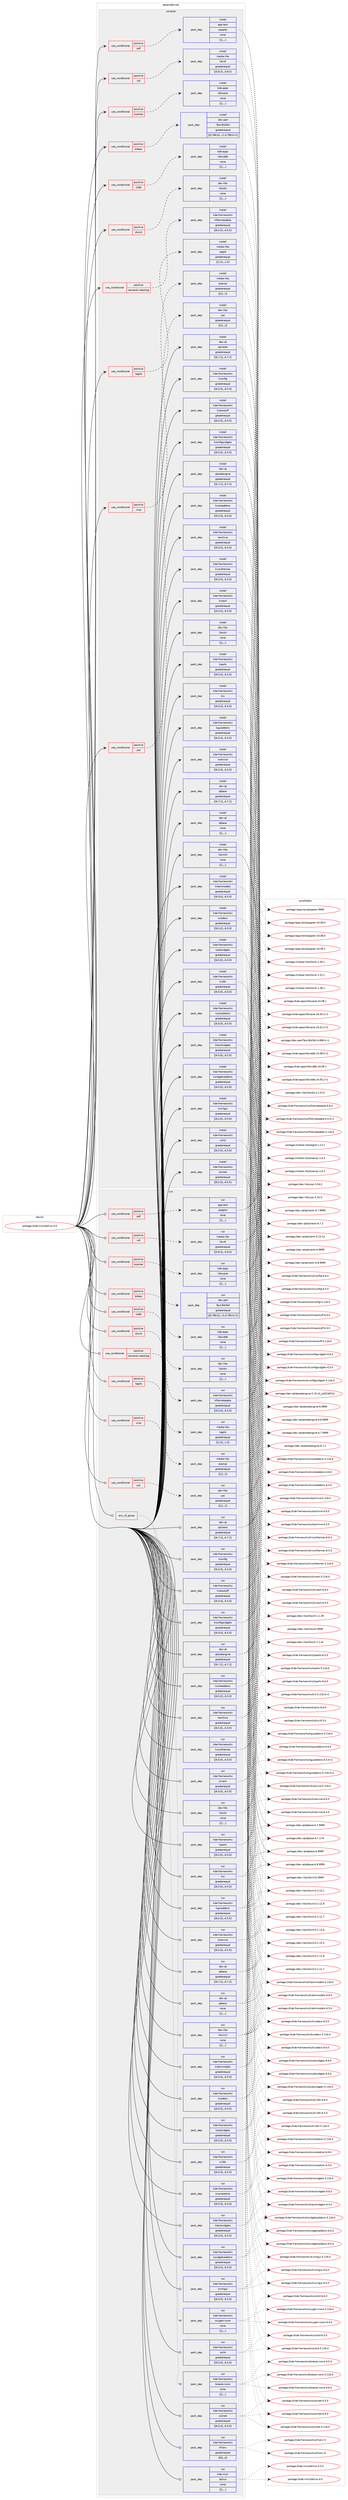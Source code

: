 digraph prolog {

# *************
# Graph options
# *************

newrank=true;
concentrate=true;
compound=true;
graph [rankdir=LR,fontname=Helvetica,fontsize=10,ranksep=1.5];#, ranksep=2.5, nodesep=0.2];
edge  [arrowhead=vee];
node  [fontname=Helvetica,fontsize=10];

# **********
# The ebuild
# **********

subgraph cluster_leftcol {
color=gray;
label=<<i>ebuild</i>>;
id [label="portage://kde-misc/tellico-4.0", color=red, width=4, href="../kde-misc/tellico-4.0.svg"];
}

# ****************
# The dependencies
# ****************

subgraph cluster_midcol {
color=gray;
label=<<i>dependencies</i>>;
subgraph cluster_compile {
fillcolor="#eeeeee";
style=filled;
label=<<i>compile</i>>;
subgraph cond70814 {
dependency278766 [label=<<TABLE BORDER="0" CELLBORDER="1" CELLSPACING="0" CELLPADDING="4"><TR><TD ROWSPAN="3" CELLPADDING="10">use_conditional</TD></TR><TR><TD>positive</TD></TR><TR><TD>bibtex</TD></TR></TABLE>>, shape=none, color=red];
subgraph pack205787 {
dependency278767 [label=<<TABLE BORDER="0" CELLBORDER="1" CELLSPACING="0" CELLPADDING="4" WIDTH="220"><TR><TD ROWSPAN="6" CELLPADDING="30">pack_dep</TD></TR><TR><TD WIDTH="110">install</TD></TR><TR><TD>dev-perl</TD></TR><TR><TD>Text-BibTeX</TD></TR><TR><TD>greaterequal</TD></TR><TR><TD>[[0,780,0],,-r1,0.780.0-r1]</TD></TR></TABLE>>, shape=none, color=blue];
}
dependency278766:e -> dependency278767:w [weight=20,style="dashed",arrowhead="vee"];
}
id:e -> dependency278766:w [weight=20,style="solid",arrowhead="vee"];
subgraph cond70815 {
dependency278768 [label=<<TABLE BORDER="0" CELLBORDER="1" CELLSPACING="0" CELLPADDING="4"><TR><TD ROWSPAN="3" CELLPADDING="10">use_conditional</TD></TR><TR><TD>positive</TD></TR><TR><TD>cddb</TD></TR></TABLE>>, shape=none, color=red];
subgraph pack205788 {
dependency278769 [label=<<TABLE BORDER="0" CELLBORDER="1" CELLSPACING="0" CELLPADDING="4" WIDTH="220"><TR><TD ROWSPAN="6" CELLPADDING="30">pack_dep</TD></TR><TR><TD WIDTH="110">install</TD></TR><TR><TD>kde-apps</TD></TR><TR><TD>libkcddb</TD></TR><TR><TD>none</TD></TR><TR><TD>[[],,,,]</TD></TR></TABLE>>, shape=none, color=blue];
}
dependency278768:e -> dependency278769:w [weight=20,style="dashed",arrowhead="vee"];
}
id:e -> dependency278768:w [weight=20,style="solid",arrowhead="vee"];
subgraph cond70816 {
dependency278770 [label=<<TABLE BORDER="0" CELLBORDER="1" CELLSPACING="0" CELLPADDING="4"><TR><TD ROWSPAN="3" CELLPADDING="10">use_conditional</TD></TR><TR><TD>positive</TD></TR><TR><TD>discid</TD></TR></TABLE>>, shape=none, color=red];
subgraph pack205789 {
dependency278771 [label=<<TABLE BORDER="0" CELLBORDER="1" CELLSPACING="0" CELLPADDING="4" WIDTH="220"><TR><TD ROWSPAN="6" CELLPADDING="30">pack_dep</TD></TR><TR><TD WIDTH="110">install</TD></TR><TR><TD>dev-libs</TD></TR><TR><TD>libcdio</TD></TR><TR><TD>none</TD></TR><TR><TD>[[],,,,]</TD></TR></TABLE>>, shape=none, color=blue];
}
dependency278770:e -> dependency278771:w [weight=20,style="dashed",arrowhead="vee"];
}
id:e -> dependency278770:w [weight=20,style="solid",arrowhead="vee"];
subgraph cond70817 {
dependency278772 [label=<<TABLE BORDER="0" CELLBORDER="1" CELLSPACING="0" CELLPADDING="4"><TR><TD ROWSPAN="3" CELLPADDING="10">use_conditional</TD></TR><TR><TD>positive</TD></TR><TR><TD>pdf</TD></TR></TABLE>>, shape=none, color=red];
subgraph pack205790 {
dependency278773 [label=<<TABLE BORDER="0" CELLBORDER="1" CELLSPACING="0" CELLPADDING="4" WIDTH="220"><TR><TD ROWSPAN="6" CELLPADDING="30">pack_dep</TD></TR><TR><TD WIDTH="110">install</TD></TR><TR><TD>app-text</TD></TR><TR><TD>poppler</TD></TR><TR><TD>none</TD></TR><TR><TD>[[],,,,]</TD></TR></TABLE>>, shape=none, color=blue];
}
dependency278772:e -> dependency278773:w [weight=20,style="dashed",arrowhead="vee"];
}
id:e -> dependency278772:w [weight=20,style="solid",arrowhead="vee"];
subgraph cond70818 {
dependency278774 [label=<<TABLE BORDER="0" CELLBORDER="1" CELLSPACING="0" CELLPADDING="4"><TR><TD ROWSPAN="3" CELLPADDING="10">use_conditional</TD></TR><TR><TD>positive</TD></TR><TR><TD>scanner</TD></TR></TABLE>>, shape=none, color=red];
subgraph pack205791 {
dependency278775 [label=<<TABLE BORDER="0" CELLBORDER="1" CELLSPACING="0" CELLPADDING="4" WIDTH="220"><TR><TD ROWSPAN="6" CELLPADDING="30">pack_dep</TD></TR><TR><TD WIDTH="110">install</TD></TR><TR><TD>kde-apps</TD></TR><TR><TD>libksane</TD></TR><TR><TD>none</TD></TR><TR><TD>[[],,,,]</TD></TR></TABLE>>, shape=none, color=blue];
}
dependency278774:e -> dependency278775:w [weight=20,style="dashed",arrowhead="vee"];
}
id:e -> dependency278774:w [weight=20,style="solid",arrowhead="vee"];
subgraph cond70819 {
dependency278776 [label=<<TABLE BORDER="0" CELLBORDER="1" CELLSPACING="0" CELLPADDING="4"><TR><TD ROWSPAN="3" CELLPADDING="10">use_conditional</TD></TR><TR><TD>positive</TD></TR><TR><TD>semantic-desktop</TD></TR></TABLE>>, shape=none, color=red];
subgraph pack205792 {
dependency278777 [label=<<TABLE BORDER="0" CELLBORDER="1" CELLSPACING="0" CELLPADDING="4" WIDTH="220"><TR><TD ROWSPAN="6" CELLPADDING="30">pack_dep</TD></TR><TR><TD WIDTH="110">install</TD></TR><TR><TD>kde-frameworks</TD></TR><TR><TD>kfilemetadata</TD></TR><TR><TD>greaterequal</TD></TR><TR><TD>[[6,5,0],,,6.5.0]</TD></TR></TABLE>>, shape=none, color=blue];
}
dependency278776:e -> dependency278777:w [weight=20,style="dashed",arrowhead="vee"];
}
id:e -> dependency278776:w [weight=20,style="solid",arrowhead="vee"];
subgraph cond70820 {
dependency278778 [label=<<TABLE BORDER="0" CELLBORDER="1" CELLSPACING="0" CELLPADDING="4"><TR><TD ROWSPAN="3" CELLPADDING="10">use_conditional</TD></TR><TR><TD>positive</TD></TR><TR><TD>taglib</TD></TR></TABLE>>, shape=none, color=red];
subgraph pack205793 {
dependency278779 [label=<<TABLE BORDER="0" CELLBORDER="1" CELLSPACING="0" CELLPADDING="4" WIDTH="220"><TR><TD ROWSPAN="6" CELLPADDING="30">pack_dep</TD></TR><TR><TD WIDTH="110">install</TD></TR><TR><TD>media-libs</TD></TR><TR><TD>taglib</TD></TR><TR><TD>greaterequal</TD></TR><TR><TD>[[1,5],,,1.5]</TD></TR></TABLE>>, shape=none, color=blue];
}
dependency278778:e -> dependency278779:w [weight=20,style="dashed",arrowhead="vee"];
}
id:e -> dependency278778:w [weight=20,style="solid",arrowhead="vee"];
subgraph cond70821 {
dependency278780 [label=<<TABLE BORDER="0" CELLBORDER="1" CELLSPACING="0" CELLPADDING="4"><TR><TD ROWSPAN="3" CELLPADDING="10">use_conditional</TD></TR><TR><TD>positive</TD></TR><TR><TD>v4l</TD></TR></TABLE>>, shape=none, color=red];
subgraph pack205794 {
dependency278781 [label=<<TABLE BORDER="0" CELLBORDER="1" CELLSPACING="0" CELLPADDING="4" WIDTH="220"><TR><TD ROWSPAN="6" CELLPADDING="30">pack_dep</TD></TR><TR><TD WIDTH="110">install</TD></TR><TR><TD>media-libs</TD></TR><TR><TD>libv4l</TD></TR><TR><TD>greaterequal</TD></TR><TR><TD>[[0,8,3],,,0.8.3]</TD></TR></TABLE>>, shape=none, color=blue];
}
dependency278780:e -> dependency278781:w [weight=20,style="dashed",arrowhead="vee"];
}
id:e -> dependency278780:w [weight=20,style="solid",arrowhead="vee"];
subgraph cond70822 {
dependency278782 [label=<<TABLE BORDER="0" CELLBORDER="1" CELLSPACING="0" CELLPADDING="4"><TR><TD ROWSPAN="3" CELLPADDING="10">use_conditional</TD></TR><TR><TD>positive</TD></TR><TR><TD>xmp</TD></TR></TABLE>>, shape=none, color=red];
subgraph pack205795 {
dependency278783 [label=<<TABLE BORDER="0" CELLBORDER="1" CELLSPACING="0" CELLPADDING="4" WIDTH="220"><TR><TD ROWSPAN="6" CELLPADDING="30">pack_dep</TD></TR><TR><TD WIDTH="110">install</TD></TR><TR><TD>media-libs</TD></TR><TR><TD>exempi</TD></TR><TR><TD>greaterequal</TD></TR><TR><TD>[[2],,,2]</TD></TR></TABLE>>, shape=none, color=blue];
}
dependency278782:e -> dependency278783:w [weight=20,style="dashed",arrowhead="vee"];
}
id:e -> dependency278782:w [weight=20,style="solid",arrowhead="vee"];
subgraph cond70823 {
dependency278784 [label=<<TABLE BORDER="0" CELLBORDER="1" CELLSPACING="0" CELLPADDING="4"><TR><TD ROWSPAN="3" CELLPADDING="10">use_conditional</TD></TR><TR><TD>positive</TD></TR><TR><TD>yaz</TD></TR></TABLE>>, shape=none, color=red];
subgraph pack205796 {
dependency278785 [label=<<TABLE BORDER="0" CELLBORDER="1" CELLSPACING="0" CELLPADDING="4" WIDTH="220"><TR><TD ROWSPAN="6" CELLPADDING="30">pack_dep</TD></TR><TR><TD WIDTH="110">install</TD></TR><TR><TD>dev-libs</TD></TR><TR><TD>yaz</TD></TR><TR><TD>greaterequal</TD></TR><TR><TD>[[2],,,2]</TD></TR></TABLE>>, shape=none, color=blue];
}
dependency278784:e -> dependency278785:w [weight=20,style="dashed",arrowhead="vee"];
}
id:e -> dependency278784:w [weight=20,style="solid",arrowhead="vee"];
subgraph pack205797 {
dependency278786 [label=<<TABLE BORDER="0" CELLBORDER="1" CELLSPACING="0" CELLPADDING="4" WIDTH="220"><TR><TD ROWSPAN="6" CELLPADDING="30">pack_dep</TD></TR><TR><TD WIDTH="110">install</TD></TR><TR><TD>dev-libs</TD></TR><TR><TD>libxml2</TD></TR><TR><TD>none</TD></TR><TR><TD>[[],,,,]</TD></TR></TABLE>>, shape=none, color=blue];
}
id:e -> dependency278786:w [weight=20,style="solid",arrowhead="vee"];
subgraph pack205798 {
dependency278787 [label=<<TABLE BORDER="0" CELLBORDER="1" CELLSPACING="0" CELLPADDING="4" WIDTH="220"><TR><TD ROWSPAN="6" CELLPADDING="30">pack_dep</TD></TR><TR><TD WIDTH="110">install</TD></TR><TR><TD>dev-libs</TD></TR><TR><TD>libxslt</TD></TR><TR><TD>none</TD></TR><TR><TD>[[],,,,]</TD></TR></TABLE>>, shape=none, color=blue];
}
id:e -> dependency278787:w [weight=20,style="solid",arrowhead="vee"];
subgraph pack205799 {
dependency278788 [label=<<TABLE BORDER="0" CELLBORDER="1" CELLSPACING="0" CELLPADDING="4" WIDTH="220"><TR><TD ROWSPAN="6" CELLPADDING="30">pack_dep</TD></TR><TR><TD WIDTH="110">install</TD></TR><TR><TD>dev-qt</TD></TR><TR><TD>qtbase</TD></TR><TR><TD>greaterequal</TD></TR><TR><TD>[[6,7,2],,,6.7.2]</TD></TR></TABLE>>, shape=none, color=blue];
}
id:e -> dependency278788:w [weight=20,style="solid",arrowhead="vee"];
subgraph pack205800 {
dependency278789 [label=<<TABLE BORDER="0" CELLBORDER="1" CELLSPACING="0" CELLPADDING="4" WIDTH="220"><TR><TD ROWSPAN="6" CELLPADDING="30">pack_dep</TD></TR><TR><TD WIDTH="110">install</TD></TR><TR><TD>dev-qt</TD></TR><TR><TD>qtbase</TD></TR><TR><TD>none</TD></TR><TR><TD>[[],,,,]</TD></TR></TABLE>>, shape=none, color=blue];
}
id:e -> dependency278789:w [weight=20,style="solid",arrowhead="vee"];
subgraph pack205801 {
dependency278790 [label=<<TABLE BORDER="0" CELLBORDER="1" CELLSPACING="0" CELLPADDING="4" WIDTH="220"><TR><TD ROWSPAN="6" CELLPADDING="30">pack_dep</TD></TR><TR><TD WIDTH="110">install</TD></TR><TR><TD>dev-qt</TD></TR><TR><TD>qtcharts</TD></TR><TR><TD>greaterequal</TD></TR><TR><TD>[[6,7,2],,,6.7.2]</TD></TR></TABLE>>, shape=none, color=blue];
}
id:e -> dependency278790:w [weight=20,style="solid",arrowhead="vee"];
subgraph pack205802 {
dependency278791 [label=<<TABLE BORDER="0" CELLBORDER="1" CELLSPACING="0" CELLPADDING="4" WIDTH="220"><TR><TD ROWSPAN="6" CELLPADDING="30">pack_dep</TD></TR><TR><TD WIDTH="110">install</TD></TR><TR><TD>dev-qt</TD></TR><TR><TD>qtwebengine</TD></TR><TR><TD>greaterequal</TD></TR><TR><TD>[[6,7,2],,,6.7.2]</TD></TR></TABLE>>, shape=none, color=blue];
}
id:e -> dependency278791:w [weight=20,style="solid",arrowhead="vee"];
subgraph pack205803 {
dependency278792 [label=<<TABLE BORDER="0" CELLBORDER="1" CELLSPACING="0" CELLPADDING="4" WIDTH="220"><TR><TD ROWSPAN="6" CELLPADDING="30">pack_dep</TD></TR><TR><TD WIDTH="110">install</TD></TR><TR><TD>kde-frameworks</TD></TR><TR><TD>karchive</TD></TR><TR><TD>greaterequal</TD></TR><TR><TD>[[6,5,0],,,6.5.0]</TD></TR></TABLE>>, shape=none, color=blue];
}
id:e -> dependency278792:w [weight=20,style="solid",arrowhead="vee"];
subgraph pack205804 {
dependency278793 [label=<<TABLE BORDER="0" CELLBORDER="1" CELLSPACING="0" CELLPADDING="4" WIDTH="220"><TR><TD ROWSPAN="6" CELLPADDING="30">pack_dep</TD></TR><TR><TD WIDTH="110">install</TD></TR><TR><TD>kde-frameworks</TD></TR><TR><TD>kcodecs</TD></TR><TR><TD>greaterequal</TD></TR><TR><TD>[[6,5,0],,,6.5.0]</TD></TR></TABLE>>, shape=none, color=blue];
}
id:e -> dependency278793:w [weight=20,style="solid",arrowhead="vee"];
subgraph pack205805 {
dependency278794 [label=<<TABLE BORDER="0" CELLBORDER="1" CELLSPACING="0" CELLPADDING="4" WIDTH="220"><TR><TD ROWSPAN="6" CELLPADDING="30">pack_dep</TD></TR><TR><TD WIDTH="110">install</TD></TR><TR><TD>kde-frameworks</TD></TR><TR><TD>kcompletion</TD></TR><TR><TD>greaterequal</TD></TR><TR><TD>[[6,5,0],,,6.5.0]</TD></TR></TABLE>>, shape=none, color=blue];
}
id:e -> dependency278794:w [weight=20,style="solid",arrowhead="vee"];
subgraph pack205806 {
dependency278795 [label=<<TABLE BORDER="0" CELLBORDER="1" CELLSPACING="0" CELLPADDING="4" WIDTH="220"><TR><TD ROWSPAN="6" CELLPADDING="30">pack_dep</TD></TR><TR><TD WIDTH="110">install</TD></TR><TR><TD>kde-frameworks</TD></TR><TR><TD>kconfig</TD></TR><TR><TD>greaterequal</TD></TR><TR><TD>[[6,5,0],,,6.5.0]</TD></TR></TABLE>>, shape=none, color=blue];
}
id:e -> dependency278795:w [weight=20,style="solid",arrowhead="vee"];
subgraph pack205807 {
dependency278796 [label=<<TABLE BORDER="0" CELLBORDER="1" CELLSPACING="0" CELLPADDING="4" WIDTH="220"><TR><TD ROWSPAN="6" CELLPADDING="30">pack_dep</TD></TR><TR><TD WIDTH="110">install</TD></TR><TR><TD>kde-frameworks</TD></TR><TR><TD>kconfigwidgets</TD></TR><TR><TD>greaterequal</TD></TR><TR><TD>[[6,5,0],,,6.5.0]</TD></TR></TABLE>>, shape=none, color=blue];
}
id:e -> dependency278796:w [weight=20,style="solid",arrowhead="vee"];
subgraph pack205808 {
dependency278797 [label=<<TABLE BORDER="0" CELLBORDER="1" CELLSPACING="0" CELLPADDING="4" WIDTH="220"><TR><TD ROWSPAN="6" CELLPADDING="30">pack_dep</TD></TR><TR><TD WIDTH="110">install</TD></TR><TR><TD>kde-frameworks</TD></TR><TR><TD>kcoreaddons</TD></TR><TR><TD>greaterequal</TD></TR><TR><TD>[[6,5,0],,,6.5.0]</TD></TR></TABLE>>, shape=none, color=blue];
}
id:e -> dependency278797:w [weight=20,style="solid",arrowhead="vee"];
subgraph pack205809 {
dependency278798 [label=<<TABLE BORDER="0" CELLBORDER="1" CELLSPACING="0" CELLPADDING="4" WIDTH="220"><TR><TD ROWSPAN="6" CELLPADDING="30">pack_dep</TD></TR><TR><TD WIDTH="110">install</TD></TR><TR><TD>kde-frameworks</TD></TR><TR><TD>kcrash</TD></TR><TR><TD>greaterequal</TD></TR><TR><TD>[[6,5,0],,,6.5.0]</TD></TR></TABLE>>, shape=none, color=blue];
}
id:e -> dependency278798:w [weight=20,style="solid",arrowhead="vee"];
subgraph pack205810 {
dependency278799 [label=<<TABLE BORDER="0" CELLBORDER="1" CELLSPACING="0" CELLPADDING="4" WIDTH="220"><TR><TD ROWSPAN="6" CELLPADDING="30">pack_dep</TD></TR><TR><TD WIDTH="110">install</TD></TR><TR><TD>kde-frameworks</TD></TR><TR><TD>kguiaddons</TD></TR><TR><TD>greaterequal</TD></TR><TR><TD>[[6,5,0],,,6.5.0]</TD></TR></TABLE>>, shape=none, color=blue];
}
id:e -> dependency278799:w [weight=20,style="solid",arrowhead="vee"];
subgraph pack205811 {
dependency278800 [label=<<TABLE BORDER="0" CELLBORDER="1" CELLSPACING="0" CELLPADDING="4" WIDTH="220"><TR><TD ROWSPAN="6" CELLPADDING="30">pack_dep</TD></TR><TR><TD WIDTH="110">install</TD></TR><TR><TD>kde-frameworks</TD></TR><TR><TD>ki18n</TD></TR><TR><TD>greaterequal</TD></TR><TR><TD>[[6,5,0],,,6.5.0]</TD></TR></TABLE>>, shape=none, color=blue];
}
id:e -> dependency278800:w [weight=20,style="solid",arrowhead="vee"];
subgraph pack205812 {
dependency278801 [label=<<TABLE BORDER="0" CELLBORDER="1" CELLSPACING="0" CELLPADDING="4" WIDTH="220"><TR><TD ROWSPAN="6" CELLPADDING="30">pack_dep</TD></TR><TR><TD WIDTH="110">install</TD></TR><TR><TD>kde-frameworks</TD></TR><TR><TD>kiconthemes</TD></TR><TR><TD>greaterequal</TD></TR><TR><TD>[[6,5,0],,,6.5.0]</TD></TR></TABLE>>, shape=none, color=blue];
}
id:e -> dependency278801:w [weight=20,style="solid",arrowhead="vee"];
subgraph pack205813 {
dependency278802 [label=<<TABLE BORDER="0" CELLBORDER="1" CELLSPACING="0" CELLPADDING="4" WIDTH="220"><TR><TD ROWSPAN="6" CELLPADDING="30">pack_dep</TD></TR><TR><TD WIDTH="110">install</TD></TR><TR><TD>kde-frameworks</TD></TR><TR><TD>kio</TD></TR><TR><TD>greaterequal</TD></TR><TR><TD>[[6,5,0],,,6.5.0]</TD></TR></TABLE>>, shape=none, color=blue];
}
id:e -> dependency278802:w [weight=20,style="solid",arrowhead="vee"];
subgraph pack205814 {
dependency278803 [label=<<TABLE BORDER="0" CELLBORDER="1" CELLSPACING="0" CELLPADDING="4" WIDTH="220"><TR><TD ROWSPAN="6" CELLPADDING="30">pack_dep</TD></TR><TR><TD WIDTH="110">install</TD></TR><TR><TD>kde-frameworks</TD></TR><TR><TD>kitemmodels</TD></TR><TR><TD>greaterequal</TD></TR><TR><TD>[[6,5,0],,,6.5.0]</TD></TR></TABLE>>, shape=none, color=blue];
}
id:e -> dependency278803:w [weight=20,style="solid",arrowhead="vee"];
subgraph pack205815 {
dependency278804 [label=<<TABLE BORDER="0" CELLBORDER="1" CELLSPACING="0" CELLPADDING="4" WIDTH="220"><TR><TD ROWSPAN="6" CELLPADDING="30">pack_dep</TD></TR><TR><TD WIDTH="110">install</TD></TR><TR><TD>kde-frameworks</TD></TR><TR><TD>kjobwidgets</TD></TR><TR><TD>greaterequal</TD></TR><TR><TD>[[6,5,0],,,6.5.0]</TD></TR></TABLE>>, shape=none, color=blue];
}
id:e -> dependency278804:w [weight=20,style="solid",arrowhead="vee"];
subgraph pack205816 {
dependency278805 [label=<<TABLE BORDER="0" CELLBORDER="1" CELLSPACING="0" CELLPADDING="4" WIDTH="220"><TR><TD ROWSPAN="6" CELLPADDING="30">pack_dep</TD></TR><TR><TD WIDTH="110">install</TD></TR><TR><TD>kde-frameworks</TD></TR><TR><TD>knewstuff</TD></TR><TR><TD>greaterequal</TD></TR><TR><TD>[[6,5,0],,,6.5.0]</TD></TR></TABLE>>, shape=none, color=blue];
}
id:e -> dependency278805:w [weight=20,style="solid",arrowhead="vee"];
subgraph pack205817 {
dependency278806 [label=<<TABLE BORDER="0" CELLBORDER="1" CELLSPACING="0" CELLPADDING="4" WIDTH="220"><TR><TD ROWSPAN="6" CELLPADDING="30">pack_dep</TD></TR><TR><TD WIDTH="110">install</TD></TR><TR><TD>kde-frameworks</TD></TR><TR><TD>kparts</TD></TR><TR><TD>greaterequal</TD></TR><TR><TD>[[6,5,0],,,6.5.0]</TD></TR></TABLE>>, shape=none, color=blue];
}
id:e -> dependency278806:w [weight=20,style="solid",arrowhead="vee"];
subgraph pack205818 {
dependency278807 [label=<<TABLE BORDER="0" CELLBORDER="1" CELLSPACING="0" CELLPADDING="4" WIDTH="220"><TR><TD ROWSPAN="6" CELLPADDING="30">pack_dep</TD></TR><TR><TD WIDTH="110">install</TD></TR><TR><TD>kde-frameworks</TD></TR><TR><TD>kservice</TD></TR><TR><TD>greaterequal</TD></TR><TR><TD>[[6,5,0],,,6.5.0]</TD></TR></TABLE>>, shape=none, color=blue];
}
id:e -> dependency278807:w [weight=20,style="solid",arrowhead="vee"];
subgraph pack205819 {
dependency278808 [label=<<TABLE BORDER="0" CELLBORDER="1" CELLSPACING="0" CELLPADDING="4" WIDTH="220"><TR><TD ROWSPAN="6" CELLPADDING="30">pack_dep</TD></TR><TR><TD WIDTH="110">install</TD></TR><TR><TD>kde-frameworks</TD></TR><TR><TD>ktextwidgets</TD></TR><TR><TD>greaterequal</TD></TR><TR><TD>[[6,5,0],,,6.5.0]</TD></TR></TABLE>>, shape=none, color=blue];
}
id:e -> dependency278808:w [weight=20,style="solid",arrowhead="vee"];
subgraph pack205820 {
dependency278809 [label=<<TABLE BORDER="0" CELLBORDER="1" CELLSPACING="0" CELLPADDING="4" WIDTH="220"><TR><TD ROWSPAN="6" CELLPADDING="30">pack_dep</TD></TR><TR><TD WIDTH="110">install</TD></TR><TR><TD>kde-frameworks</TD></TR><TR><TD>kwidgetsaddons</TD></TR><TR><TD>greaterequal</TD></TR><TR><TD>[[6,5,0],,,6.5.0]</TD></TR></TABLE>>, shape=none, color=blue];
}
id:e -> dependency278809:w [weight=20,style="solid",arrowhead="vee"];
subgraph pack205821 {
dependency278810 [label=<<TABLE BORDER="0" CELLBORDER="1" CELLSPACING="0" CELLPADDING="4" WIDTH="220"><TR><TD ROWSPAN="6" CELLPADDING="30">pack_dep</TD></TR><TR><TD WIDTH="110">install</TD></TR><TR><TD>kde-frameworks</TD></TR><TR><TD>kxmlgui</TD></TR><TR><TD>greaterequal</TD></TR><TR><TD>[[6,5,0],,,6.5.0]</TD></TR></TABLE>>, shape=none, color=blue];
}
id:e -> dependency278810:w [weight=20,style="solid",arrowhead="vee"];
subgraph pack205822 {
dependency278811 [label=<<TABLE BORDER="0" CELLBORDER="1" CELLSPACING="0" CELLPADDING="4" WIDTH="220"><TR><TD ROWSPAN="6" CELLPADDING="30">pack_dep</TD></TR><TR><TD WIDTH="110">install</TD></TR><TR><TD>kde-frameworks</TD></TR><TR><TD>solid</TD></TR><TR><TD>greaterequal</TD></TR><TR><TD>[[6,5,0],,,6.5.0]</TD></TR></TABLE>>, shape=none, color=blue];
}
id:e -> dependency278811:w [weight=20,style="solid",arrowhead="vee"];
subgraph pack205823 {
dependency278812 [label=<<TABLE BORDER="0" CELLBORDER="1" CELLSPACING="0" CELLPADDING="4" WIDTH="220"><TR><TD ROWSPAN="6" CELLPADDING="30">pack_dep</TD></TR><TR><TD WIDTH="110">install</TD></TR><TR><TD>kde-frameworks</TD></TR><TR><TD>sonnet</TD></TR><TR><TD>greaterequal</TD></TR><TR><TD>[[6,5,0],,,6.5.0]</TD></TR></TABLE>>, shape=none, color=blue];
}
id:e -> dependency278812:w [weight=20,style="solid",arrowhead="vee"];
}
subgraph cluster_compileandrun {
fillcolor="#eeeeee";
style=filled;
label=<<i>compile and run</i>>;
}
subgraph cluster_run {
fillcolor="#eeeeee";
style=filled;
label=<<i>run</i>>;
subgraph any2005 {
dependency278813 [label=<<TABLE BORDER="0" CELLBORDER="1" CELLSPACING="0" CELLPADDING="4"><TR><TD CELLPADDING="10">any_of_group</TD></TR></TABLE>>, shape=none, color=red];subgraph pack205824 {
dependency278814 [label=<<TABLE BORDER="0" CELLBORDER="1" CELLSPACING="0" CELLPADDING="4" WIDTH="220"><TR><TD ROWSPAN="6" CELLPADDING="30">pack_dep</TD></TR><TR><TD WIDTH="110">run</TD></TR><TR><TD>kde-frameworks</TD></TR><TR><TD>breeze-icons</TD></TR><TR><TD>none</TD></TR><TR><TD>[[],,,,]</TD></TR></TABLE>>, shape=none, color=blue];
}
dependency278813:e -> dependency278814:w [weight=20,style="dotted",arrowhead="oinv"];
subgraph pack205825 {
dependency278815 [label=<<TABLE BORDER="0" CELLBORDER="1" CELLSPACING="0" CELLPADDING="4" WIDTH="220"><TR><TD ROWSPAN="6" CELLPADDING="30">pack_dep</TD></TR><TR><TD WIDTH="110">run</TD></TR><TR><TD>kde-frameworks</TD></TR><TR><TD>oxygen-icons</TD></TR><TR><TD>none</TD></TR><TR><TD>[[],,,,]</TD></TR></TABLE>>, shape=none, color=blue];
}
dependency278813:e -> dependency278815:w [weight=20,style="dotted",arrowhead="oinv"];
}
id:e -> dependency278813:w [weight=20,style="solid",arrowhead="odot"];
subgraph cond70824 {
dependency278816 [label=<<TABLE BORDER="0" CELLBORDER="1" CELLSPACING="0" CELLPADDING="4"><TR><TD ROWSPAN="3" CELLPADDING="10">use_conditional</TD></TR><TR><TD>positive</TD></TR><TR><TD>bibtex</TD></TR></TABLE>>, shape=none, color=red];
subgraph pack205826 {
dependency278817 [label=<<TABLE BORDER="0" CELLBORDER="1" CELLSPACING="0" CELLPADDING="4" WIDTH="220"><TR><TD ROWSPAN="6" CELLPADDING="30">pack_dep</TD></TR><TR><TD WIDTH="110">run</TD></TR><TR><TD>dev-perl</TD></TR><TR><TD>Text-BibTeX</TD></TR><TR><TD>greaterequal</TD></TR><TR><TD>[[0,780,0],,-r1,0.780.0-r1]</TD></TR></TABLE>>, shape=none, color=blue];
}
dependency278816:e -> dependency278817:w [weight=20,style="dashed",arrowhead="vee"];
}
id:e -> dependency278816:w [weight=20,style="solid",arrowhead="odot"];
subgraph cond70825 {
dependency278818 [label=<<TABLE BORDER="0" CELLBORDER="1" CELLSPACING="0" CELLPADDING="4"><TR><TD ROWSPAN="3" CELLPADDING="10">use_conditional</TD></TR><TR><TD>positive</TD></TR><TR><TD>cddb</TD></TR></TABLE>>, shape=none, color=red];
subgraph pack205827 {
dependency278819 [label=<<TABLE BORDER="0" CELLBORDER="1" CELLSPACING="0" CELLPADDING="4" WIDTH="220"><TR><TD ROWSPAN="6" CELLPADDING="30">pack_dep</TD></TR><TR><TD WIDTH="110">run</TD></TR><TR><TD>kde-apps</TD></TR><TR><TD>libkcddb</TD></TR><TR><TD>none</TD></TR><TR><TD>[[],,,,]</TD></TR></TABLE>>, shape=none, color=blue];
}
dependency278818:e -> dependency278819:w [weight=20,style="dashed",arrowhead="vee"];
}
id:e -> dependency278818:w [weight=20,style="solid",arrowhead="odot"];
subgraph cond70826 {
dependency278820 [label=<<TABLE BORDER="0" CELLBORDER="1" CELLSPACING="0" CELLPADDING="4"><TR><TD ROWSPAN="3" CELLPADDING="10">use_conditional</TD></TR><TR><TD>positive</TD></TR><TR><TD>discid</TD></TR></TABLE>>, shape=none, color=red];
subgraph pack205828 {
dependency278821 [label=<<TABLE BORDER="0" CELLBORDER="1" CELLSPACING="0" CELLPADDING="4" WIDTH="220"><TR><TD ROWSPAN="6" CELLPADDING="30">pack_dep</TD></TR><TR><TD WIDTH="110">run</TD></TR><TR><TD>dev-libs</TD></TR><TR><TD>libcdio</TD></TR><TR><TD>none</TD></TR><TR><TD>[[],,,,]</TD></TR></TABLE>>, shape=none, color=blue];
}
dependency278820:e -> dependency278821:w [weight=20,style="dashed",arrowhead="vee"];
}
id:e -> dependency278820:w [weight=20,style="solid",arrowhead="odot"];
subgraph cond70827 {
dependency278822 [label=<<TABLE BORDER="0" CELLBORDER="1" CELLSPACING="0" CELLPADDING="4"><TR><TD ROWSPAN="3" CELLPADDING="10">use_conditional</TD></TR><TR><TD>positive</TD></TR><TR><TD>pdf</TD></TR></TABLE>>, shape=none, color=red];
subgraph pack205829 {
dependency278823 [label=<<TABLE BORDER="0" CELLBORDER="1" CELLSPACING="0" CELLPADDING="4" WIDTH="220"><TR><TD ROWSPAN="6" CELLPADDING="30">pack_dep</TD></TR><TR><TD WIDTH="110">run</TD></TR><TR><TD>app-text</TD></TR><TR><TD>poppler</TD></TR><TR><TD>none</TD></TR><TR><TD>[[],,,,]</TD></TR></TABLE>>, shape=none, color=blue];
}
dependency278822:e -> dependency278823:w [weight=20,style="dashed",arrowhead="vee"];
}
id:e -> dependency278822:w [weight=20,style="solid",arrowhead="odot"];
subgraph cond70828 {
dependency278824 [label=<<TABLE BORDER="0" CELLBORDER="1" CELLSPACING="0" CELLPADDING="4"><TR><TD ROWSPAN="3" CELLPADDING="10">use_conditional</TD></TR><TR><TD>positive</TD></TR><TR><TD>scanner</TD></TR></TABLE>>, shape=none, color=red];
subgraph pack205830 {
dependency278825 [label=<<TABLE BORDER="0" CELLBORDER="1" CELLSPACING="0" CELLPADDING="4" WIDTH="220"><TR><TD ROWSPAN="6" CELLPADDING="30">pack_dep</TD></TR><TR><TD WIDTH="110">run</TD></TR><TR><TD>kde-apps</TD></TR><TR><TD>libksane</TD></TR><TR><TD>none</TD></TR><TR><TD>[[],,,,]</TD></TR></TABLE>>, shape=none, color=blue];
}
dependency278824:e -> dependency278825:w [weight=20,style="dashed",arrowhead="vee"];
}
id:e -> dependency278824:w [weight=20,style="solid",arrowhead="odot"];
subgraph cond70829 {
dependency278826 [label=<<TABLE BORDER="0" CELLBORDER="1" CELLSPACING="0" CELLPADDING="4"><TR><TD ROWSPAN="3" CELLPADDING="10">use_conditional</TD></TR><TR><TD>positive</TD></TR><TR><TD>semantic-desktop</TD></TR></TABLE>>, shape=none, color=red];
subgraph pack205831 {
dependency278827 [label=<<TABLE BORDER="0" CELLBORDER="1" CELLSPACING="0" CELLPADDING="4" WIDTH="220"><TR><TD ROWSPAN="6" CELLPADDING="30">pack_dep</TD></TR><TR><TD WIDTH="110">run</TD></TR><TR><TD>kde-frameworks</TD></TR><TR><TD>kfilemetadata</TD></TR><TR><TD>greaterequal</TD></TR><TR><TD>[[6,5,0],,,6.5.0]</TD></TR></TABLE>>, shape=none, color=blue];
}
dependency278826:e -> dependency278827:w [weight=20,style="dashed",arrowhead="vee"];
}
id:e -> dependency278826:w [weight=20,style="solid",arrowhead="odot"];
subgraph cond70830 {
dependency278828 [label=<<TABLE BORDER="0" CELLBORDER="1" CELLSPACING="0" CELLPADDING="4"><TR><TD ROWSPAN="3" CELLPADDING="10">use_conditional</TD></TR><TR><TD>positive</TD></TR><TR><TD>taglib</TD></TR></TABLE>>, shape=none, color=red];
subgraph pack205832 {
dependency278829 [label=<<TABLE BORDER="0" CELLBORDER="1" CELLSPACING="0" CELLPADDING="4" WIDTH="220"><TR><TD ROWSPAN="6" CELLPADDING="30">pack_dep</TD></TR><TR><TD WIDTH="110">run</TD></TR><TR><TD>media-libs</TD></TR><TR><TD>taglib</TD></TR><TR><TD>greaterequal</TD></TR><TR><TD>[[1,5],,,1.5]</TD></TR></TABLE>>, shape=none, color=blue];
}
dependency278828:e -> dependency278829:w [weight=20,style="dashed",arrowhead="vee"];
}
id:e -> dependency278828:w [weight=20,style="solid",arrowhead="odot"];
subgraph cond70831 {
dependency278830 [label=<<TABLE BORDER="0" CELLBORDER="1" CELLSPACING="0" CELLPADDING="4"><TR><TD ROWSPAN="3" CELLPADDING="10">use_conditional</TD></TR><TR><TD>positive</TD></TR><TR><TD>v4l</TD></TR></TABLE>>, shape=none, color=red];
subgraph pack205833 {
dependency278831 [label=<<TABLE BORDER="0" CELLBORDER="1" CELLSPACING="0" CELLPADDING="4" WIDTH="220"><TR><TD ROWSPAN="6" CELLPADDING="30">pack_dep</TD></TR><TR><TD WIDTH="110">run</TD></TR><TR><TD>media-libs</TD></TR><TR><TD>libv4l</TD></TR><TR><TD>greaterequal</TD></TR><TR><TD>[[0,8,3],,,0.8.3]</TD></TR></TABLE>>, shape=none, color=blue];
}
dependency278830:e -> dependency278831:w [weight=20,style="dashed",arrowhead="vee"];
}
id:e -> dependency278830:w [weight=20,style="solid",arrowhead="odot"];
subgraph cond70832 {
dependency278832 [label=<<TABLE BORDER="0" CELLBORDER="1" CELLSPACING="0" CELLPADDING="4"><TR><TD ROWSPAN="3" CELLPADDING="10">use_conditional</TD></TR><TR><TD>positive</TD></TR><TR><TD>xmp</TD></TR></TABLE>>, shape=none, color=red];
subgraph pack205834 {
dependency278833 [label=<<TABLE BORDER="0" CELLBORDER="1" CELLSPACING="0" CELLPADDING="4" WIDTH="220"><TR><TD ROWSPAN="6" CELLPADDING="30">pack_dep</TD></TR><TR><TD WIDTH="110">run</TD></TR><TR><TD>media-libs</TD></TR><TR><TD>exempi</TD></TR><TR><TD>greaterequal</TD></TR><TR><TD>[[2],,,2]</TD></TR></TABLE>>, shape=none, color=blue];
}
dependency278832:e -> dependency278833:w [weight=20,style="dashed",arrowhead="vee"];
}
id:e -> dependency278832:w [weight=20,style="solid",arrowhead="odot"];
subgraph cond70833 {
dependency278834 [label=<<TABLE BORDER="0" CELLBORDER="1" CELLSPACING="0" CELLPADDING="4"><TR><TD ROWSPAN="3" CELLPADDING="10">use_conditional</TD></TR><TR><TD>positive</TD></TR><TR><TD>yaz</TD></TR></TABLE>>, shape=none, color=red];
subgraph pack205835 {
dependency278835 [label=<<TABLE BORDER="0" CELLBORDER="1" CELLSPACING="0" CELLPADDING="4" WIDTH="220"><TR><TD ROWSPAN="6" CELLPADDING="30">pack_dep</TD></TR><TR><TD WIDTH="110">run</TD></TR><TR><TD>dev-libs</TD></TR><TR><TD>yaz</TD></TR><TR><TD>greaterequal</TD></TR><TR><TD>[[2],,,2]</TD></TR></TABLE>>, shape=none, color=blue];
}
dependency278834:e -> dependency278835:w [weight=20,style="dashed",arrowhead="vee"];
}
id:e -> dependency278834:w [weight=20,style="solid",arrowhead="odot"];
subgraph pack205836 {
dependency278836 [label=<<TABLE BORDER="0" CELLBORDER="1" CELLSPACING="0" CELLPADDING="4" WIDTH="220"><TR><TD ROWSPAN="6" CELLPADDING="30">pack_dep</TD></TR><TR><TD WIDTH="110">run</TD></TR><TR><TD>dev-libs</TD></TR><TR><TD>libxml2</TD></TR><TR><TD>none</TD></TR><TR><TD>[[],,,,]</TD></TR></TABLE>>, shape=none, color=blue];
}
id:e -> dependency278836:w [weight=20,style="solid",arrowhead="odot"];
subgraph pack205837 {
dependency278837 [label=<<TABLE BORDER="0" CELLBORDER="1" CELLSPACING="0" CELLPADDING="4" WIDTH="220"><TR><TD ROWSPAN="6" CELLPADDING="30">pack_dep</TD></TR><TR><TD WIDTH="110">run</TD></TR><TR><TD>dev-libs</TD></TR><TR><TD>libxslt</TD></TR><TR><TD>none</TD></TR><TR><TD>[[],,,,]</TD></TR></TABLE>>, shape=none, color=blue];
}
id:e -> dependency278837:w [weight=20,style="solid",arrowhead="odot"];
subgraph pack205838 {
dependency278838 [label=<<TABLE BORDER="0" CELLBORDER="1" CELLSPACING="0" CELLPADDING="4" WIDTH="220"><TR><TD ROWSPAN="6" CELLPADDING="30">pack_dep</TD></TR><TR><TD WIDTH="110">run</TD></TR><TR><TD>dev-qt</TD></TR><TR><TD>qtbase</TD></TR><TR><TD>greaterequal</TD></TR><TR><TD>[[6,7,2],,,6.7.2]</TD></TR></TABLE>>, shape=none, color=blue];
}
id:e -> dependency278838:w [weight=20,style="solid",arrowhead="odot"];
subgraph pack205839 {
dependency278839 [label=<<TABLE BORDER="0" CELLBORDER="1" CELLSPACING="0" CELLPADDING="4" WIDTH="220"><TR><TD ROWSPAN="6" CELLPADDING="30">pack_dep</TD></TR><TR><TD WIDTH="110">run</TD></TR><TR><TD>dev-qt</TD></TR><TR><TD>qtbase</TD></TR><TR><TD>none</TD></TR><TR><TD>[[],,,,]</TD></TR></TABLE>>, shape=none, color=blue];
}
id:e -> dependency278839:w [weight=20,style="solid",arrowhead="odot"];
subgraph pack205840 {
dependency278840 [label=<<TABLE BORDER="0" CELLBORDER="1" CELLSPACING="0" CELLPADDING="4" WIDTH="220"><TR><TD ROWSPAN="6" CELLPADDING="30">pack_dep</TD></TR><TR><TD WIDTH="110">run</TD></TR><TR><TD>dev-qt</TD></TR><TR><TD>qtcharts</TD></TR><TR><TD>greaterequal</TD></TR><TR><TD>[[6,7,2],,,6.7.2]</TD></TR></TABLE>>, shape=none, color=blue];
}
id:e -> dependency278840:w [weight=20,style="solid",arrowhead="odot"];
subgraph pack205841 {
dependency278841 [label=<<TABLE BORDER="0" CELLBORDER="1" CELLSPACING="0" CELLPADDING="4" WIDTH="220"><TR><TD ROWSPAN="6" CELLPADDING="30">pack_dep</TD></TR><TR><TD WIDTH="110">run</TD></TR><TR><TD>dev-qt</TD></TR><TR><TD>qtwebengine</TD></TR><TR><TD>greaterequal</TD></TR><TR><TD>[[6,7,2],,,6.7.2]</TD></TR></TABLE>>, shape=none, color=blue];
}
id:e -> dependency278841:w [weight=20,style="solid",arrowhead="odot"];
subgraph pack205842 {
dependency278842 [label=<<TABLE BORDER="0" CELLBORDER="1" CELLSPACING="0" CELLPADDING="4" WIDTH="220"><TR><TD ROWSPAN="6" CELLPADDING="30">pack_dep</TD></TR><TR><TD WIDTH="110">run</TD></TR><TR><TD>kde-frameworks</TD></TR><TR><TD>karchive</TD></TR><TR><TD>greaterequal</TD></TR><TR><TD>[[6,5,0],,,6.5.0]</TD></TR></TABLE>>, shape=none, color=blue];
}
id:e -> dependency278842:w [weight=20,style="solid",arrowhead="odot"];
subgraph pack205843 {
dependency278843 [label=<<TABLE BORDER="0" CELLBORDER="1" CELLSPACING="0" CELLPADDING="4" WIDTH="220"><TR><TD ROWSPAN="6" CELLPADDING="30">pack_dep</TD></TR><TR><TD WIDTH="110">run</TD></TR><TR><TD>kde-frameworks</TD></TR><TR><TD>kcodecs</TD></TR><TR><TD>greaterequal</TD></TR><TR><TD>[[6,5,0],,,6.5.0]</TD></TR></TABLE>>, shape=none, color=blue];
}
id:e -> dependency278843:w [weight=20,style="solid",arrowhead="odot"];
subgraph pack205844 {
dependency278844 [label=<<TABLE BORDER="0" CELLBORDER="1" CELLSPACING="0" CELLPADDING="4" WIDTH="220"><TR><TD ROWSPAN="6" CELLPADDING="30">pack_dep</TD></TR><TR><TD WIDTH="110">run</TD></TR><TR><TD>kde-frameworks</TD></TR><TR><TD>kcompletion</TD></TR><TR><TD>greaterequal</TD></TR><TR><TD>[[6,5,0],,,6.5.0]</TD></TR></TABLE>>, shape=none, color=blue];
}
id:e -> dependency278844:w [weight=20,style="solid",arrowhead="odot"];
subgraph pack205845 {
dependency278845 [label=<<TABLE BORDER="0" CELLBORDER="1" CELLSPACING="0" CELLPADDING="4" WIDTH="220"><TR><TD ROWSPAN="6" CELLPADDING="30">pack_dep</TD></TR><TR><TD WIDTH="110">run</TD></TR><TR><TD>kde-frameworks</TD></TR><TR><TD>kconfig</TD></TR><TR><TD>greaterequal</TD></TR><TR><TD>[[6,5,0],,,6.5.0]</TD></TR></TABLE>>, shape=none, color=blue];
}
id:e -> dependency278845:w [weight=20,style="solid",arrowhead="odot"];
subgraph pack205846 {
dependency278846 [label=<<TABLE BORDER="0" CELLBORDER="1" CELLSPACING="0" CELLPADDING="4" WIDTH="220"><TR><TD ROWSPAN="6" CELLPADDING="30">pack_dep</TD></TR><TR><TD WIDTH="110">run</TD></TR><TR><TD>kde-frameworks</TD></TR><TR><TD>kconfigwidgets</TD></TR><TR><TD>greaterequal</TD></TR><TR><TD>[[6,5,0],,,6.5.0]</TD></TR></TABLE>>, shape=none, color=blue];
}
id:e -> dependency278846:w [weight=20,style="solid",arrowhead="odot"];
subgraph pack205847 {
dependency278847 [label=<<TABLE BORDER="0" CELLBORDER="1" CELLSPACING="0" CELLPADDING="4" WIDTH="220"><TR><TD ROWSPAN="6" CELLPADDING="30">pack_dep</TD></TR><TR><TD WIDTH="110">run</TD></TR><TR><TD>kde-frameworks</TD></TR><TR><TD>kcoreaddons</TD></TR><TR><TD>greaterequal</TD></TR><TR><TD>[[6,5,0],,,6.5.0]</TD></TR></TABLE>>, shape=none, color=blue];
}
id:e -> dependency278847:w [weight=20,style="solid",arrowhead="odot"];
subgraph pack205848 {
dependency278848 [label=<<TABLE BORDER="0" CELLBORDER="1" CELLSPACING="0" CELLPADDING="4" WIDTH="220"><TR><TD ROWSPAN="6" CELLPADDING="30">pack_dep</TD></TR><TR><TD WIDTH="110">run</TD></TR><TR><TD>kde-frameworks</TD></TR><TR><TD>kcrash</TD></TR><TR><TD>greaterequal</TD></TR><TR><TD>[[6,5,0],,,6.5.0]</TD></TR></TABLE>>, shape=none, color=blue];
}
id:e -> dependency278848:w [weight=20,style="solid",arrowhead="odot"];
subgraph pack205849 {
dependency278849 [label=<<TABLE BORDER="0" CELLBORDER="1" CELLSPACING="0" CELLPADDING="4" WIDTH="220"><TR><TD ROWSPAN="6" CELLPADDING="30">pack_dep</TD></TR><TR><TD WIDTH="110">run</TD></TR><TR><TD>kde-frameworks</TD></TR><TR><TD>kf-env</TD></TR><TR><TD>greaterequal</TD></TR><TR><TD>[[6],,,6]</TD></TR></TABLE>>, shape=none, color=blue];
}
id:e -> dependency278849:w [weight=20,style="solid",arrowhead="odot"];
subgraph pack205850 {
dependency278850 [label=<<TABLE BORDER="0" CELLBORDER="1" CELLSPACING="0" CELLPADDING="4" WIDTH="220"><TR><TD ROWSPAN="6" CELLPADDING="30">pack_dep</TD></TR><TR><TD WIDTH="110">run</TD></TR><TR><TD>kde-frameworks</TD></TR><TR><TD>kguiaddons</TD></TR><TR><TD>greaterequal</TD></TR><TR><TD>[[6,5,0],,,6.5.0]</TD></TR></TABLE>>, shape=none, color=blue];
}
id:e -> dependency278850:w [weight=20,style="solid",arrowhead="odot"];
subgraph pack205851 {
dependency278851 [label=<<TABLE BORDER="0" CELLBORDER="1" CELLSPACING="0" CELLPADDING="4" WIDTH="220"><TR><TD ROWSPAN="6" CELLPADDING="30">pack_dep</TD></TR><TR><TD WIDTH="110">run</TD></TR><TR><TD>kde-frameworks</TD></TR><TR><TD>ki18n</TD></TR><TR><TD>greaterequal</TD></TR><TR><TD>[[6,5,0],,,6.5.0]</TD></TR></TABLE>>, shape=none, color=blue];
}
id:e -> dependency278851:w [weight=20,style="solid",arrowhead="odot"];
subgraph pack205852 {
dependency278852 [label=<<TABLE BORDER="0" CELLBORDER="1" CELLSPACING="0" CELLPADDING="4" WIDTH="220"><TR><TD ROWSPAN="6" CELLPADDING="30">pack_dep</TD></TR><TR><TD WIDTH="110">run</TD></TR><TR><TD>kde-frameworks</TD></TR><TR><TD>kiconthemes</TD></TR><TR><TD>greaterequal</TD></TR><TR><TD>[[6,5,0],,,6.5.0]</TD></TR></TABLE>>, shape=none, color=blue];
}
id:e -> dependency278852:w [weight=20,style="solid",arrowhead="odot"];
subgraph pack205853 {
dependency278853 [label=<<TABLE BORDER="0" CELLBORDER="1" CELLSPACING="0" CELLPADDING="4" WIDTH="220"><TR><TD ROWSPAN="6" CELLPADDING="30">pack_dep</TD></TR><TR><TD WIDTH="110">run</TD></TR><TR><TD>kde-frameworks</TD></TR><TR><TD>kio</TD></TR><TR><TD>greaterequal</TD></TR><TR><TD>[[6,5,0],,,6.5.0]</TD></TR></TABLE>>, shape=none, color=blue];
}
id:e -> dependency278853:w [weight=20,style="solid",arrowhead="odot"];
subgraph pack205854 {
dependency278854 [label=<<TABLE BORDER="0" CELLBORDER="1" CELLSPACING="0" CELLPADDING="4" WIDTH="220"><TR><TD ROWSPAN="6" CELLPADDING="30">pack_dep</TD></TR><TR><TD WIDTH="110">run</TD></TR><TR><TD>kde-frameworks</TD></TR><TR><TD>kitemmodels</TD></TR><TR><TD>greaterequal</TD></TR><TR><TD>[[6,5,0],,,6.5.0]</TD></TR></TABLE>>, shape=none, color=blue];
}
id:e -> dependency278854:w [weight=20,style="solid",arrowhead="odot"];
subgraph pack205855 {
dependency278855 [label=<<TABLE BORDER="0" CELLBORDER="1" CELLSPACING="0" CELLPADDING="4" WIDTH="220"><TR><TD ROWSPAN="6" CELLPADDING="30">pack_dep</TD></TR><TR><TD WIDTH="110">run</TD></TR><TR><TD>kde-frameworks</TD></TR><TR><TD>kjobwidgets</TD></TR><TR><TD>greaterequal</TD></TR><TR><TD>[[6,5,0],,,6.5.0]</TD></TR></TABLE>>, shape=none, color=blue];
}
id:e -> dependency278855:w [weight=20,style="solid",arrowhead="odot"];
subgraph pack205856 {
dependency278856 [label=<<TABLE BORDER="0" CELLBORDER="1" CELLSPACING="0" CELLPADDING="4" WIDTH="220"><TR><TD ROWSPAN="6" CELLPADDING="30">pack_dep</TD></TR><TR><TD WIDTH="110">run</TD></TR><TR><TD>kde-frameworks</TD></TR><TR><TD>knewstuff</TD></TR><TR><TD>greaterequal</TD></TR><TR><TD>[[6,5,0],,,6.5.0]</TD></TR></TABLE>>, shape=none, color=blue];
}
id:e -> dependency278856:w [weight=20,style="solid",arrowhead="odot"];
subgraph pack205857 {
dependency278857 [label=<<TABLE BORDER="0" CELLBORDER="1" CELLSPACING="0" CELLPADDING="4" WIDTH="220"><TR><TD ROWSPAN="6" CELLPADDING="30">pack_dep</TD></TR><TR><TD WIDTH="110">run</TD></TR><TR><TD>kde-frameworks</TD></TR><TR><TD>kparts</TD></TR><TR><TD>greaterequal</TD></TR><TR><TD>[[6,5,0],,,6.5.0]</TD></TR></TABLE>>, shape=none, color=blue];
}
id:e -> dependency278857:w [weight=20,style="solid",arrowhead="odot"];
subgraph pack205858 {
dependency278858 [label=<<TABLE BORDER="0" CELLBORDER="1" CELLSPACING="0" CELLPADDING="4" WIDTH="220"><TR><TD ROWSPAN="6" CELLPADDING="30">pack_dep</TD></TR><TR><TD WIDTH="110">run</TD></TR><TR><TD>kde-frameworks</TD></TR><TR><TD>kservice</TD></TR><TR><TD>greaterequal</TD></TR><TR><TD>[[6,5,0],,,6.5.0]</TD></TR></TABLE>>, shape=none, color=blue];
}
id:e -> dependency278858:w [weight=20,style="solid",arrowhead="odot"];
subgraph pack205859 {
dependency278859 [label=<<TABLE BORDER="0" CELLBORDER="1" CELLSPACING="0" CELLPADDING="4" WIDTH="220"><TR><TD ROWSPAN="6" CELLPADDING="30">pack_dep</TD></TR><TR><TD WIDTH="110">run</TD></TR><TR><TD>kde-frameworks</TD></TR><TR><TD>ktextwidgets</TD></TR><TR><TD>greaterequal</TD></TR><TR><TD>[[6,5,0],,,6.5.0]</TD></TR></TABLE>>, shape=none, color=blue];
}
id:e -> dependency278859:w [weight=20,style="solid",arrowhead="odot"];
subgraph pack205860 {
dependency278860 [label=<<TABLE BORDER="0" CELLBORDER="1" CELLSPACING="0" CELLPADDING="4" WIDTH="220"><TR><TD ROWSPAN="6" CELLPADDING="30">pack_dep</TD></TR><TR><TD WIDTH="110">run</TD></TR><TR><TD>kde-frameworks</TD></TR><TR><TD>kwidgetsaddons</TD></TR><TR><TD>greaterequal</TD></TR><TR><TD>[[6,5,0],,,6.5.0]</TD></TR></TABLE>>, shape=none, color=blue];
}
id:e -> dependency278860:w [weight=20,style="solid",arrowhead="odot"];
subgraph pack205861 {
dependency278861 [label=<<TABLE BORDER="0" CELLBORDER="1" CELLSPACING="0" CELLPADDING="4" WIDTH="220"><TR><TD ROWSPAN="6" CELLPADDING="30">pack_dep</TD></TR><TR><TD WIDTH="110">run</TD></TR><TR><TD>kde-frameworks</TD></TR><TR><TD>kxmlgui</TD></TR><TR><TD>greaterequal</TD></TR><TR><TD>[[6,5,0],,,6.5.0]</TD></TR></TABLE>>, shape=none, color=blue];
}
id:e -> dependency278861:w [weight=20,style="solid",arrowhead="odot"];
subgraph pack205862 {
dependency278862 [label=<<TABLE BORDER="0" CELLBORDER="1" CELLSPACING="0" CELLPADDING="4" WIDTH="220"><TR><TD ROWSPAN="6" CELLPADDING="30">pack_dep</TD></TR><TR><TD WIDTH="110">run</TD></TR><TR><TD>kde-frameworks</TD></TR><TR><TD>solid</TD></TR><TR><TD>greaterequal</TD></TR><TR><TD>[[6,5,0],,,6.5.0]</TD></TR></TABLE>>, shape=none, color=blue];
}
id:e -> dependency278862:w [weight=20,style="solid",arrowhead="odot"];
subgraph pack205863 {
dependency278863 [label=<<TABLE BORDER="0" CELLBORDER="1" CELLSPACING="0" CELLPADDING="4" WIDTH="220"><TR><TD ROWSPAN="6" CELLPADDING="30">pack_dep</TD></TR><TR><TD WIDTH="110">run</TD></TR><TR><TD>kde-frameworks</TD></TR><TR><TD>sonnet</TD></TR><TR><TD>greaterequal</TD></TR><TR><TD>[[6,5,0],,,6.5.0]</TD></TR></TABLE>>, shape=none, color=blue];
}
id:e -> dependency278863:w [weight=20,style="solid",arrowhead="odot"];
subgraph pack205864 {
dependency278864 [label=<<TABLE BORDER="0" CELLBORDER="1" CELLSPACING="0" CELLPADDING="4" WIDTH="220"><TR><TD ROWSPAN="6" CELLPADDING="30">pack_dep</TD></TR><TR><TD WIDTH="110">run</TD></TR><TR><TD>kde-misc</TD></TR><TR><TD>tellico</TD></TR><TR><TD>none</TD></TR><TR><TD>[[],,,,]</TD></TR></TABLE>>, shape=none, color=blue];
}
id:e -> dependency278864:w [weight=20,style="solid",arrowhead="odot"];
}
}

# **************
# The candidates
# **************

subgraph cluster_choices {
rank=same;
color=gray;
label=<<i>candidates</i>>;

subgraph choice205787 {
color=black;
nodesep=1;
choice100101118451121011141084784101120116456610598841018845484656574846484511449 [label="portage://dev-perl/Text-BibTeX-0.890.0-r1", color=red, width=4,href="../dev-perl/Text-BibTeX-0.890.0-r1.svg"];
dependency278767:e -> choice100101118451121011141084784101120116456610598841018845484656574846484511449:w [style=dotted,weight="100"];
}
subgraph choice205788 {
color=black;
nodesep=1;
choice1071001014597112112115471081059810799100100984550524648564649 [label="portage://kde-apps/libkcddb-24.08.1", color=red, width=4,href="../kde-apps/libkcddb-24.08.1.svg"];
choice10710010145971121121154710810598107991001009845505246485346504511449 [label="portage://kde-apps/libkcddb-24.05.2-r1", color=red, width=4,href="../kde-apps/libkcddb-24.05.2-r1.svg"];
choice10710010145971121121154710810598107991001009845505146485646534511449 [label="portage://kde-apps/libkcddb-23.08.5-r1", color=red, width=4,href="../kde-apps/libkcddb-23.08.5-r1.svg"];
dependency278769:e -> choice1071001014597112112115471081059810799100100984550524648564649:w [style=dotted,weight="100"];
dependency278769:e -> choice10710010145971121121154710810598107991001009845505246485346504511449:w [style=dotted,weight="100"];
dependency278769:e -> choice10710010145971121121154710810598107991001009845505146485646534511449:w [style=dotted,weight="100"];
}
subgraph choice205789 {
color=black;
nodesep=1;
choice10010111845108105981154710810598991001051114550464946484511450 [label="portage://dev-libs/libcdio-2.1.0-r2", color=red, width=4,href="../dev-libs/libcdio-2.1.0-r2.svg"];
dependency278771:e -> choice10010111845108105981154710810598991001051114550464946484511450:w [style=dotted,weight="100"];
}
subgraph choice205790 {
color=black;
nodesep=1;
choice9711211245116101120116471121111121121081011144557575757 [label="portage://app-text/poppler-9999", color=red, width=4,href="../app-text/poppler-9999.svg"];
choice9711211245116101120116471121111121121081011144550524648574648 [label="portage://app-text/poppler-24.09.0", color=red, width=4,href="../app-text/poppler-24.09.0.svg"];
choice9711211245116101120116471121111121121081011144550524648564648 [label="portage://app-text/poppler-24.08.0", color=red, width=4,href="../app-text/poppler-24.08.0.svg"];
choice9711211245116101120116471121111121121081011144550524648544649 [label="portage://app-text/poppler-24.06.1", color=red, width=4,href="../app-text/poppler-24.06.1.svg"];
dependency278773:e -> choice9711211245116101120116471121111121121081011144557575757:w [style=dotted,weight="100"];
dependency278773:e -> choice9711211245116101120116471121111121121081011144550524648574648:w [style=dotted,weight="100"];
dependency278773:e -> choice9711211245116101120116471121111121121081011144550524648564648:w [style=dotted,weight="100"];
dependency278773:e -> choice9711211245116101120116471121111121121081011144550524648544649:w [style=dotted,weight="100"];
}
subgraph choice205791 {
color=black;
nodesep=1;
choice10710010145971121121154710810598107115971101014550524648564649 [label="portage://kde-apps/libksane-24.08.1", color=red, width=4,href="../kde-apps/libksane-24.08.1.svg"];
choice107100101459711211211547108105981071159711010145505246485346504511449 [label="portage://kde-apps/libksane-24.05.2-r1", color=red, width=4,href="../kde-apps/libksane-24.05.2-r1.svg"];
choice107100101459711211211547108105981071159711010145505246485046504511450 [label="portage://kde-apps/libksane-24.02.2-r2", color=red, width=4,href="../kde-apps/libksane-24.02.2-r2.svg"];
dependency278775:e -> choice10710010145971121121154710810598107115971101014550524648564649:w [style=dotted,weight="100"];
dependency278775:e -> choice107100101459711211211547108105981071159711010145505246485346504511449:w [style=dotted,weight="100"];
dependency278775:e -> choice107100101459711211211547108105981071159711010145505246485046504511450:w [style=dotted,weight="100"];
}
subgraph choice205792 {
color=black;
nodesep=1;
choice107100101451021149710910111911111410711547107102105108101109101116971009711697455446544648 [label="portage://kde-frameworks/kfilemetadata-6.6.0", color=red, width=4,href="../kde-frameworks/kfilemetadata-6.6.0.svg"];
choice1071001014510211497109101119111114107115471071021051081011091011169710097116974554465346484511449 [label="portage://kde-frameworks/kfilemetadata-6.5.0-r1", color=red, width=4,href="../kde-frameworks/kfilemetadata-6.5.0-r1.svg"];
choice1071001014510211497109101119111114107115471071021051081011091011169710097116974553464949544648 [label="portage://kde-frameworks/kfilemetadata-5.116.0", color=red, width=4,href="../kde-frameworks/kfilemetadata-5.116.0.svg"];
dependency278777:e -> choice107100101451021149710910111911111410711547107102105108101109101116971009711697455446544648:w [style=dotted,weight="100"];
dependency278777:e -> choice1071001014510211497109101119111114107115471071021051081011091011169710097116974554465346484511449:w [style=dotted,weight="100"];
dependency278777:e -> choice1071001014510211497109101119111114107115471071021051081011091011169710097116974553464949544648:w [style=dotted,weight="100"];
}
subgraph choice205793 {
color=black;
nodesep=1;
choice10910110010597451081059811547116971031081059845494649514649 [label="portage://media-libs/taglib-1.13.1", color=red, width=4,href="../media-libs/taglib-1.13.1.svg"];
dependency278779:e -> choice10910110010597451081059811547116971031081059845494649514649:w [style=dotted,weight="100"];
}
subgraph choice205794 {
color=black;
nodesep=1;
choice10910110010597451081059811547108105981185210845494650564649 [label="portage://media-libs/libv4l-1.28.1", color=red, width=4,href="../media-libs/libv4l-1.28.1.svg"];
choice10910110010597451081059811547108105981185210845494650544649 [label="portage://media-libs/libv4l-1.26.1", color=red, width=4,href="../media-libs/libv4l-1.26.1.svg"];
choice10910110010597451081059811547108105981185210845494650504649 [label="portage://media-libs/libv4l-1.22.1", color=red, width=4,href="../media-libs/libv4l-1.22.1.svg"];
dependency278781:e -> choice10910110010597451081059811547108105981185210845494650564649:w [style=dotted,weight="100"];
dependency278781:e -> choice10910110010597451081059811547108105981185210845494650544649:w [style=dotted,weight="100"];
dependency278781:e -> choice10910110010597451081059811547108105981185210845494650504649:w [style=dotted,weight="100"];
}
subgraph choice205795 {
color=black;
nodesep=1;
choice10910110010597451081059811547101120101109112105455046544653 [label="portage://media-libs/exempi-2.6.5", color=red, width=4,href="../media-libs/exempi-2.6.5.svg"];
choice10910110010597451081059811547101120101109112105455046544651 [label="portage://media-libs/exempi-2.6.3", color=red, width=4,href="../media-libs/exempi-2.6.3.svg"];
dependency278783:e -> choice10910110010597451081059811547101120101109112105455046544653:w [style=dotted,weight="100"];
dependency278783:e -> choice10910110010597451081059811547101120101109112105455046544651:w [style=dotted,weight="100"];
}
subgraph choice205796 {
color=black;
nodesep=1;
choice1001011184510810598115471219712245534651524648 [label="portage://dev-libs/yaz-5.34.0", color=red, width=4,href="../dev-libs/yaz-5.34.0.svg"];
choice1001011184510810598115471219712245534651504648 [label="portage://dev-libs/yaz-5.32.0", color=red, width=4,href="../dev-libs/yaz-5.32.0.svg"];
dependency278785:e -> choice1001011184510810598115471219712245534651524648:w [style=dotted,weight="100"];
dependency278785:e -> choice1001011184510810598115471219712245534651504648:w [style=dotted,weight="100"];
}
subgraph choice205797 {
color=black;
nodesep=1;
choice10010111845108105981154710810598120109108504557575757 [label="portage://dev-libs/libxml2-9999", color=red, width=4,href="../dev-libs/libxml2-9999.svg"];
choice100101118451081059811547108105981201091085045504649514649 [label="portage://dev-libs/libxml2-2.13.1", color=red, width=4,href="../dev-libs/libxml2-2.13.1.svg"];
choice100101118451081059811547108105981201091085045504649504656 [label="portage://dev-libs/libxml2-2.12.8", color=red, width=4,href="../dev-libs/libxml2-2.12.8.svg"];
choice100101118451081059811547108105981201091085045504649504655 [label="portage://dev-libs/libxml2-2.12.7", color=red, width=4,href="../dev-libs/libxml2-2.12.7.svg"];
choice100101118451081059811547108105981201091085045504649504654 [label="portage://dev-libs/libxml2-2.12.6", color=red, width=4,href="../dev-libs/libxml2-2.12.6.svg"];
choice100101118451081059811547108105981201091085045504649504653 [label="portage://dev-libs/libxml2-2.12.5", color=red, width=4,href="../dev-libs/libxml2-2.12.5.svg"];
choice100101118451081059811547108105981201091085045504649494656 [label="portage://dev-libs/libxml2-2.11.8", color=red, width=4,href="../dev-libs/libxml2-2.11.8.svg"];
choice100101118451081059811547108105981201091085045504649494655 [label="portage://dev-libs/libxml2-2.11.7", color=red, width=4,href="../dev-libs/libxml2-2.11.7.svg"];
dependency278786:e -> choice10010111845108105981154710810598120109108504557575757:w [style=dotted,weight="100"];
dependency278786:e -> choice100101118451081059811547108105981201091085045504649514649:w [style=dotted,weight="100"];
dependency278786:e -> choice100101118451081059811547108105981201091085045504649504656:w [style=dotted,weight="100"];
dependency278786:e -> choice100101118451081059811547108105981201091085045504649504655:w [style=dotted,weight="100"];
dependency278786:e -> choice100101118451081059811547108105981201091085045504649504654:w [style=dotted,weight="100"];
dependency278786:e -> choice100101118451081059811547108105981201091085045504649504653:w [style=dotted,weight="100"];
dependency278786:e -> choice100101118451081059811547108105981201091085045504649494656:w [style=dotted,weight="100"];
dependency278786:e -> choice100101118451081059811547108105981201091085045504649494655:w [style=dotted,weight="100"];
}
subgraph choice205798 {
color=black;
nodesep=1;
choice100101118451081059811547108105981201151081164557575757 [label="portage://dev-libs/libxslt-9999", color=red, width=4,href="../dev-libs/libxslt-9999.svg"];
choice1001011184510810598115471081059812011510811645494649465249 [label="portage://dev-libs/libxslt-1.1.41", color=red, width=4,href="../dev-libs/libxslt-1.1.41.svg"];
choice1001011184510810598115471081059812011510811645494649465157 [label="portage://dev-libs/libxslt-1.1.39", color=red, width=4,href="../dev-libs/libxslt-1.1.39.svg"];
dependency278787:e -> choice100101118451081059811547108105981201151081164557575757:w [style=dotted,weight="100"];
dependency278787:e -> choice1001011184510810598115471081059812011510811645494649465249:w [style=dotted,weight="100"];
dependency278787:e -> choice1001011184510810598115471081059812011510811645494649465157:w [style=dotted,weight="100"];
}
subgraph choice205799 {
color=black;
nodesep=1;
choice1001011184511311647113116989711510145544657575757 [label="portage://dev-qt/qtbase-6.9999", color=red, width=4,href="../dev-qt/qtbase-6.9999.svg"];
choice10010111845113116471131169897115101455446564657575757 [label="portage://dev-qt/qtbase-6.8.9999", color=red, width=4,href="../dev-qt/qtbase-6.8.9999.svg"];
choice10010111845113116471131169897115101455446554657575757 [label="portage://dev-qt/qtbase-6.7.9999", color=red, width=4,href="../dev-qt/qtbase-6.7.9999.svg"];
choice100101118451131164711311698971151014554465546504511452 [label="portage://dev-qt/qtbase-6.7.2-r4", color=red, width=4,href="../dev-qt/qtbase-6.7.2-r4.svg"];
dependency278788:e -> choice1001011184511311647113116989711510145544657575757:w [style=dotted,weight="100"];
dependency278788:e -> choice10010111845113116471131169897115101455446564657575757:w [style=dotted,weight="100"];
dependency278788:e -> choice10010111845113116471131169897115101455446554657575757:w [style=dotted,weight="100"];
dependency278788:e -> choice100101118451131164711311698971151014554465546504511452:w [style=dotted,weight="100"];
}
subgraph choice205800 {
color=black;
nodesep=1;
choice1001011184511311647113116989711510145544657575757 [label="portage://dev-qt/qtbase-6.9999", color=red, width=4,href="../dev-qt/qtbase-6.9999.svg"];
choice10010111845113116471131169897115101455446564657575757 [label="portage://dev-qt/qtbase-6.8.9999", color=red, width=4,href="../dev-qt/qtbase-6.8.9999.svg"];
choice10010111845113116471131169897115101455446554657575757 [label="portage://dev-qt/qtbase-6.7.9999", color=red, width=4,href="../dev-qt/qtbase-6.7.9999.svg"];
choice100101118451131164711311698971151014554465546504511452 [label="portage://dev-qt/qtbase-6.7.2-r4", color=red, width=4,href="../dev-qt/qtbase-6.7.2-r4.svg"];
dependency278789:e -> choice1001011184511311647113116989711510145544657575757:w [style=dotted,weight="100"];
dependency278789:e -> choice10010111845113116471131169897115101455446564657575757:w [style=dotted,weight="100"];
dependency278789:e -> choice10010111845113116471131169897115101455446554657575757:w [style=dotted,weight="100"];
dependency278789:e -> choice100101118451131164711311698971151014554465546504511452:w [style=dotted,weight="100"];
}
subgraph choice205801 {
color=black;
nodesep=1;
choice1001011184511311647113116991049711411611545544657575757 [label="portage://dev-qt/qtcharts-6.9999", color=red, width=4,href="../dev-qt/qtcharts-6.9999.svg"];
choice10010111845113116471131169910497114116115455446564657575757 [label="portage://dev-qt/qtcharts-6.8.9999", color=red, width=4,href="../dev-qt/qtcharts-6.8.9999.svg"];
choice10010111845113116471131169910497114116115455446554657575757 [label="portage://dev-qt/qtcharts-6.7.9999", color=red, width=4,href="../dev-qt/qtcharts-6.7.9999.svg"];
choice10010111845113116471131169910497114116115455446554650 [label="portage://dev-qt/qtcharts-6.7.2", color=red, width=4,href="../dev-qt/qtcharts-6.7.2.svg"];
choice100101118451131164711311699104971141161154553464953464952 [label="portage://dev-qt/qtcharts-5.15.14", color=red, width=4,href="../dev-qt/qtcharts-5.15.14.svg"];
dependency278790:e -> choice1001011184511311647113116991049711411611545544657575757:w [style=dotted,weight="100"];
dependency278790:e -> choice10010111845113116471131169910497114116115455446564657575757:w [style=dotted,weight="100"];
dependency278790:e -> choice10010111845113116471131169910497114116115455446554657575757:w [style=dotted,weight="100"];
dependency278790:e -> choice10010111845113116471131169910497114116115455446554650:w [style=dotted,weight="100"];
dependency278790:e -> choice100101118451131164711311699104971141161154553464953464952:w [style=dotted,weight="100"];
}
subgraph choice205802 {
color=black;
nodesep=1;
choice10010111845113116471131161191019810111010310511010145544657575757 [label="portage://dev-qt/qtwebengine-6.9999", color=red, width=4,href="../dev-qt/qtwebengine-6.9999.svg"];
choice100101118451131164711311611910198101110103105110101455446564657575757 [label="portage://dev-qt/qtwebengine-6.8.9999", color=red, width=4,href="../dev-qt/qtwebengine-6.8.9999.svg"];
choice100101118451131164711311611910198101110103105110101455446554657575757 [label="portage://dev-qt/qtwebengine-6.7.9999", color=red, width=4,href="../dev-qt/qtwebengine-6.7.9999.svg"];
choice100101118451131164711311611910198101110103105110101455446554650 [label="portage://dev-qt/qtwebengine-6.7.2", color=red, width=4,href="../dev-qt/qtwebengine-6.7.2.svg"];
choice1001011184511311647113116119101981011101031051101014553464953464952951125048505248534948 [label="portage://dev-qt/qtwebengine-5.15.14_p20240510", color=red, width=4,href="../dev-qt/qtwebengine-5.15.14_p20240510.svg"];
dependency278791:e -> choice10010111845113116471131161191019810111010310511010145544657575757:w [style=dotted,weight="100"];
dependency278791:e -> choice100101118451131164711311611910198101110103105110101455446564657575757:w [style=dotted,weight="100"];
dependency278791:e -> choice100101118451131164711311611910198101110103105110101455446554657575757:w [style=dotted,weight="100"];
dependency278791:e -> choice100101118451131164711311611910198101110103105110101455446554650:w [style=dotted,weight="100"];
dependency278791:e -> choice1001011184511311647113116119101981011101031051101014553464953464952951125048505248534948:w [style=dotted,weight="100"];
}
subgraph choice205803 {
color=black;
nodesep=1;
choice1071001014510211497109101119111114107115471079711499104105118101455446544648 [label="portage://kde-frameworks/karchive-6.6.0", color=red, width=4,href="../kde-frameworks/karchive-6.6.0.svg"];
choice1071001014510211497109101119111114107115471079711499104105118101455446534648 [label="portage://kde-frameworks/karchive-6.5.0", color=red, width=4,href="../kde-frameworks/karchive-6.5.0.svg"];
choice10710010145102114971091011191111141071154710797114991041051181014553464949544648 [label="portage://kde-frameworks/karchive-5.116.0", color=red, width=4,href="../kde-frameworks/karchive-5.116.0.svg"];
dependency278792:e -> choice1071001014510211497109101119111114107115471079711499104105118101455446544648:w [style=dotted,weight="100"];
dependency278792:e -> choice1071001014510211497109101119111114107115471079711499104105118101455446534648:w [style=dotted,weight="100"];
dependency278792:e -> choice10710010145102114971091011191111141071154710797114991041051181014553464949544648:w [style=dotted,weight="100"];
}
subgraph choice205804 {
color=black;
nodesep=1;
choice1071001014510211497109101119111114107115471079911110010199115455446544648 [label="portage://kde-frameworks/kcodecs-6.6.0", color=red, width=4,href="../kde-frameworks/kcodecs-6.6.0.svg"];
choice1071001014510211497109101119111114107115471079911110010199115455446534648 [label="portage://kde-frameworks/kcodecs-6.5.0", color=red, width=4,href="../kde-frameworks/kcodecs-6.5.0.svg"];
choice10710010145102114971091011191111141071154710799111100101991154553464949544648 [label="portage://kde-frameworks/kcodecs-5.116.0", color=red, width=4,href="../kde-frameworks/kcodecs-5.116.0.svg"];
dependency278793:e -> choice1071001014510211497109101119111114107115471079911110010199115455446544648:w [style=dotted,weight="100"];
dependency278793:e -> choice1071001014510211497109101119111114107115471079911110010199115455446534648:w [style=dotted,weight="100"];
dependency278793:e -> choice10710010145102114971091011191111141071154710799111100101991154553464949544648:w [style=dotted,weight="100"];
}
subgraph choice205805 {
color=black;
nodesep=1;
choice10710010145102114971091011191111141071154710799111109112108101116105111110455446544648 [label="portage://kde-frameworks/kcompletion-6.6.0", color=red, width=4,href="../kde-frameworks/kcompletion-6.6.0.svg"];
choice10710010145102114971091011191111141071154710799111109112108101116105111110455446534648 [label="portage://kde-frameworks/kcompletion-6.5.0", color=red, width=4,href="../kde-frameworks/kcompletion-6.5.0.svg"];
choice107100101451021149710910111911111410711547107991111091121081011161051111104553464949544648 [label="portage://kde-frameworks/kcompletion-5.116.0", color=red, width=4,href="../kde-frameworks/kcompletion-5.116.0.svg"];
dependency278794:e -> choice10710010145102114971091011191111141071154710799111109112108101116105111110455446544648:w [style=dotted,weight="100"];
dependency278794:e -> choice10710010145102114971091011191111141071154710799111109112108101116105111110455446534648:w [style=dotted,weight="100"];
dependency278794:e -> choice107100101451021149710910111911111410711547107991111091121081011161051111104553464949544648:w [style=dotted,weight="100"];
}
subgraph choice205806 {
color=black;
nodesep=1;
choice10710010145102114971091011191111141071154710799111110102105103455446544648 [label="portage://kde-frameworks/kconfig-6.6.0", color=red, width=4,href="../kde-frameworks/kconfig-6.6.0.svg"];
choice10710010145102114971091011191111141071154710799111110102105103455446534648 [label="portage://kde-frameworks/kconfig-6.5.0", color=red, width=4,href="../kde-frameworks/kconfig-6.5.0.svg"];
choice107100101451021149710910111911111410711547107991111101021051034553464949544648 [label="portage://kde-frameworks/kconfig-5.116.0", color=red, width=4,href="../kde-frameworks/kconfig-5.116.0.svg"];
dependency278795:e -> choice10710010145102114971091011191111141071154710799111110102105103455446544648:w [style=dotted,weight="100"];
dependency278795:e -> choice10710010145102114971091011191111141071154710799111110102105103455446534648:w [style=dotted,weight="100"];
dependency278795:e -> choice107100101451021149710910111911111410711547107991111101021051034553464949544648:w [style=dotted,weight="100"];
}
subgraph choice205807 {
color=black;
nodesep=1;
choice10710010145102114971091011191111141071154710799111110102105103119105100103101116115455446544648 [label="portage://kde-frameworks/kconfigwidgets-6.6.0", color=red, width=4,href="../kde-frameworks/kconfigwidgets-6.6.0.svg"];
choice10710010145102114971091011191111141071154710799111110102105103119105100103101116115455446534648 [label="portage://kde-frameworks/kconfigwidgets-6.5.0", color=red, width=4,href="../kde-frameworks/kconfigwidgets-6.5.0.svg"];
choice107100101451021149710910111911111410711547107991111101021051031191051001031011161154553464949544648 [label="portage://kde-frameworks/kconfigwidgets-5.116.0", color=red, width=4,href="../kde-frameworks/kconfigwidgets-5.116.0.svg"];
dependency278796:e -> choice10710010145102114971091011191111141071154710799111110102105103119105100103101116115455446544648:w [style=dotted,weight="100"];
dependency278796:e -> choice10710010145102114971091011191111141071154710799111110102105103119105100103101116115455446534648:w [style=dotted,weight="100"];
dependency278796:e -> choice107100101451021149710910111911111410711547107991111101021051031191051001031011161154553464949544648:w [style=dotted,weight="100"];
}
subgraph choice205808 {
color=black;
nodesep=1;
choice1071001014510211497109101119111114107115471079911111410197100100111110115455446544648 [label="portage://kde-frameworks/kcoreaddons-6.6.0", color=red, width=4,href="../kde-frameworks/kcoreaddons-6.6.0.svg"];
choice1071001014510211497109101119111114107115471079911111410197100100111110115455446534648 [label="portage://kde-frameworks/kcoreaddons-6.5.0", color=red, width=4,href="../kde-frameworks/kcoreaddons-6.5.0.svg"];
choice10710010145102114971091011191111141071154710799111114101971001001111101154553464949544648 [label="portage://kde-frameworks/kcoreaddons-5.116.0", color=red, width=4,href="../kde-frameworks/kcoreaddons-5.116.0.svg"];
dependency278797:e -> choice1071001014510211497109101119111114107115471079911111410197100100111110115455446544648:w [style=dotted,weight="100"];
dependency278797:e -> choice1071001014510211497109101119111114107115471079911111410197100100111110115455446534648:w [style=dotted,weight="100"];
dependency278797:e -> choice10710010145102114971091011191111141071154710799111114101971001001111101154553464949544648:w [style=dotted,weight="100"];
}
subgraph choice205809 {
color=black;
nodesep=1;
choice1071001014510211497109101119111114107115471079911497115104455446544648 [label="portage://kde-frameworks/kcrash-6.6.0", color=red, width=4,href="../kde-frameworks/kcrash-6.6.0.svg"];
choice1071001014510211497109101119111114107115471079911497115104455446534648 [label="portage://kde-frameworks/kcrash-6.5.0", color=red, width=4,href="../kde-frameworks/kcrash-6.5.0.svg"];
choice10710010145102114971091011191111141071154710799114971151044553464949544648 [label="portage://kde-frameworks/kcrash-5.116.0", color=red, width=4,href="../kde-frameworks/kcrash-5.116.0.svg"];
dependency278798:e -> choice1071001014510211497109101119111114107115471079911497115104455446544648:w [style=dotted,weight="100"];
dependency278798:e -> choice1071001014510211497109101119111114107115471079911497115104455446534648:w [style=dotted,weight="100"];
dependency278798:e -> choice10710010145102114971091011191111141071154710799114971151044553464949544648:w [style=dotted,weight="100"];
}
subgraph choice205810 {
color=black;
nodesep=1;
choice10710010145102114971091011191111141071154710710311710597100100111110115455446544648 [label="portage://kde-frameworks/kguiaddons-6.6.0", color=red, width=4,href="../kde-frameworks/kguiaddons-6.6.0.svg"];
choice107100101451021149710910111911111410711547107103117105971001001111101154554465346484511449 [label="portage://kde-frameworks/kguiaddons-6.5.0-r1", color=red, width=4,href="../kde-frameworks/kguiaddons-6.5.0-r1.svg"];
choice1071001014510211497109101119111114107115471071031171059710010011111011545534649495446484511449 [label="portage://kde-frameworks/kguiaddons-5.116.0-r1", color=red, width=4,href="../kde-frameworks/kguiaddons-5.116.0-r1.svg"];
choice107100101451021149710910111911111410711547107103117105971001001111101154553464949544648 [label="portage://kde-frameworks/kguiaddons-5.116.0", color=red, width=4,href="../kde-frameworks/kguiaddons-5.116.0.svg"];
dependency278799:e -> choice10710010145102114971091011191111141071154710710311710597100100111110115455446544648:w [style=dotted,weight="100"];
dependency278799:e -> choice107100101451021149710910111911111410711547107103117105971001001111101154554465346484511449:w [style=dotted,weight="100"];
dependency278799:e -> choice1071001014510211497109101119111114107115471071031171059710010011111011545534649495446484511449:w [style=dotted,weight="100"];
dependency278799:e -> choice107100101451021149710910111911111410711547107103117105971001001111101154553464949544648:w [style=dotted,weight="100"];
}
subgraph choice205811 {
color=black;
nodesep=1;
choice1071001014510211497109101119111114107115471071054956110455446544648 [label="portage://kde-frameworks/ki18n-6.6.0", color=red, width=4,href="../kde-frameworks/ki18n-6.6.0.svg"];
choice1071001014510211497109101119111114107115471071054956110455446534648 [label="portage://kde-frameworks/ki18n-6.5.0", color=red, width=4,href="../kde-frameworks/ki18n-6.5.0.svg"];
choice10710010145102114971091011191111141071154710710549561104553464949544648 [label="portage://kde-frameworks/ki18n-5.116.0", color=red, width=4,href="../kde-frameworks/ki18n-5.116.0.svg"];
dependency278800:e -> choice1071001014510211497109101119111114107115471071054956110455446544648:w [style=dotted,weight="100"];
dependency278800:e -> choice1071001014510211497109101119111114107115471071054956110455446534648:w [style=dotted,weight="100"];
dependency278800:e -> choice10710010145102114971091011191111141071154710710549561104553464949544648:w [style=dotted,weight="100"];
}
subgraph choice205812 {
color=black;
nodesep=1;
choice10710010145102114971091011191111141071154710710599111110116104101109101115455446544648 [label="portage://kde-frameworks/kiconthemes-6.6.0", color=red, width=4,href="../kde-frameworks/kiconthemes-6.6.0.svg"];
choice10710010145102114971091011191111141071154710710599111110116104101109101115455446534648 [label="portage://kde-frameworks/kiconthemes-6.5.0", color=red, width=4,href="../kde-frameworks/kiconthemes-6.5.0.svg"];
choice107100101451021149710910111911111410711547107105991111101161041011091011154553464949544648 [label="portage://kde-frameworks/kiconthemes-5.116.0", color=red, width=4,href="../kde-frameworks/kiconthemes-5.116.0.svg"];
dependency278801:e -> choice10710010145102114971091011191111141071154710710599111110116104101109101115455446544648:w [style=dotted,weight="100"];
dependency278801:e -> choice10710010145102114971091011191111141071154710710599111110116104101109101115455446534648:w [style=dotted,weight="100"];
dependency278801:e -> choice107100101451021149710910111911111410711547107105991111101161041011091011154553464949544648:w [style=dotted,weight="100"];
}
subgraph choice205813 {
color=black;
nodesep=1;
choice107100101451021149710910111911111410711547107105111455446544648 [label="portage://kde-frameworks/kio-6.6.0", color=red, width=4,href="../kde-frameworks/kio-6.6.0.svg"];
choice107100101451021149710910111911111410711547107105111455446534648 [label="portage://kde-frameworks/kio-6.5.0", color=red, width=4,href="../kde-frameworks/kio-6.5.0.svg"];
choice10710010145102114971091011191111141071154710710511145534649495446484511450 [label="portage://kde-frameworks/kio-5.116.0-r2", color=red, width=4,href="../kde-frameworks/kio-5.116.0-r2.svg"];
dependency278802:e -> choice107100101451021149710910111911111410711547107105111455446544648:w [style=dotted,weight="100"];
dependency278802:e -> choice107100101451021149710910111911111410711547107105111455446534648:w [style=dotted,weight="100"];
dependency278802:e -> choice10710010145102114971091011191111141071154710710511145534649495446484511450:w [style=dotted,weight="100"];
}
subgraph choice205814 {
color=black;
nodesep=1;
choice107100101451021149710910111911111410711547107105116101109109111100101108115455446544648 [label="portage://kde-frameworks/kitemmodels-6.6.0", color=red, width=4,href="../kde-frameworks/kitemmodels-6.6.0.svg"];
choice107100101451021149710910111911111410711547107105116101109109111100101108115455446534648 [label="portage://kde-frameworks/kitemmodels-6.5.0", color=red, width=4,href="../kde-frameworks/kitemmodels-6.5.0.svg"];
choice1071001014510211497109101119111114107115471071051161011091091111001011081154553464949544648 [label="portage://kde-frameworks/kitemmodels-5.116.0", color=red, width=4,href="../kde-frameworks/kitemmodels-5.116.0.svg"];
dependency278803:e -> choice107100101451021149710910111911111410711547107105116101109109111100101108115455446544648:w [style=dotted,weight="100"];
dependency278803:e -> choice107100101451021149710910111911111410711547107105116101109109111100101108115455446534648:w [style=dotted,weight="100"];
dependency278803:e -> choice1071001014510211497109101119111114107115471071051161011091091111001011081154553464949544648:w [style=dotted,weight="100"];
}
subgraph choice205815 {
color=black;
nodesep=1;
choice10710010145102114971091011191111141071154710710611198119105100103101116115455446544648 [label="portage://kde-frameworks/kjobwidgets-6.6.0", color=red, width=4,href="../kde-frameworks/kjobwidgets-6.6.0.svg"];
choice10710010145102114971091011191111141071154710710611198119105100103101116115455446534648 [label="portage://kde-frameworks/kjobwidgets-6.5.0", color=red, width=4,href="../kde-frameworks/kjobwidgets-6.5.0.svg"];
choice107100101451021149710910111911111410711547107106111981191051001031011161154553464949544648 [label="portage://kde-frameworks/kjobwidgets-5.116.0", color=red, width=4,href="../kde-frameworks/kjobwidgets-5.116.0.svg"];
dependency278804:e -> choice10710010145102114971091011191111141071154710710611198119105100103101116115455446544648:w [style=dotted,weight="100"];
dependency278804:e -> choice10710010145102114971091011191111141071154710710611198119105100103101116115455446534648:w [style=dotted,weight="100"];
dependency278804:e -> choice107100101451021149710910111911111410711547107106111981191051001031011161154553464949544648:w [style=dotted,weight="100"];
}
subgraph choice205816 {
color=black;
nodesep=1;
choice107100101451021149710910111911111410711547107110101119115116117102102455446544648 [label="portage://kde-frameworks/knewstuff-6.6.0", color=red, width=4,href="../kde-frameworks/knewstuff-6.6.0.svg"];
choice107100101451021149710910111911111410711547107110101119115116117102102455446534648 [label="portage://kde-frameworks/knewstuff-6.5.0", color=red, width=4,href="../kde-frameworks/knewstuff-6.5.0.svg"];
choice1071001014510211497109101119111114107115471071101011191151161171021024553464949544648 [label="portage://kde-frameworks/knewstuff-5.116.0", color=red, width=4,href="../kde-frameworks/knewstuff-5.116.0.svg"];
dependency278805:e -> choice107100101451021149710910111911111410711547107110101119115116117102102455446544648:w [style=dotted,weight="100"];
dependency278805:e -> choice107100101451021149710910111911111410711547107110101119115116117102102455446534648:w [style=dotted,weight="100"];
dependency278805:e -> choice1071001014510211497109101119111114107115471071101011191151161171021024553464949544648:w [style=dotted,weight="100"];
}
subgraph choice205817 {
color=black;
nodesep=1;
choice10710010145102114971091011191111141071154710711297114116115455446544648 [label="portage://kde-frameworks/kparts-6.6.0", color=red, width=4,href="../kde-frameworks/kparts-6.6.0.svg"];
choice10710010145102114971091011191111141071154710711297114116115455446534648 [label="portage://kde-frameworks/kparts-6.5.0", color=red, width=4,href="../kde-frameworks/kparts-6.5.0.svg"];
choice107100101451021149710910111911111410711547107112971141161154553464949544648 [label="portage://kde-frameworks/kparts-5.116.0", color=red, width=4,href="../kde-frameworks/kparts-5.116.0.svg"];
dependency278806:e -> choice10710010145102114971091011191111141071154710711297114116115455446544648:w [style=dotted,weight="100"];
dependency278806:e -> choice10710010145102114971091011191111141071154710711297114116115455446534648:w [style=dotted,weight="100"];
dependency278806:e -> choice107100101451021149710910111911111410711547107112971141161154553464949544648:w [style=dotted,weight="100"];
}
subgraph choice205818 {
color=black;
nodesep=1;
choice10710010145102114971091011191111141071154710711510111411810599101455446544648 [label="portage://kde-frameworks/kservice-6.6.0", color=red, width=4,href="../kde-frameworks/kservice-6.6.0.svg"];
choice10710010145102114971091011191111141071154710711510111411810599101455446534648 [label="portage://kde-frameworks/kservice-6.5.0", color=red, width=4,href="../kde-frameworks/kservice-6.5.0.svg"];
choice107100101451021149710910111911111410711547107115101114118105991014553464949544648 [label="portage://kde-frameworks/kservice-5.116.0", color=red, width=4,href="../kde-frameworks/kservice-5.116.0.svg"];
dependency278807:e -> choice10710010145102114971091011191111141071154710711510111411810599101455446544648:w [style=dotted,weight="100"];
dependency278807:e -> choice10710010145102114971091011191111141071154710711510111411810599101455446534648:w [style=dotted,weight="100"];
dependency278807:e -> choice107100101451021149710910111911111410711547107115101114118105991014553464949544648:w [style=dotted,weight="100"];
}
subgraph choice205819 {
color=black;
nodesep=1;
choice107100101451021149710910111911111410711547107116101120116119105100103101116115455446544648 [label="portage://kde-frameworks/ktextwidgets-6.6.0", color=red, width=4,href="../kde-frameworks/ktextwidgets-6.6.0.svg"];
choice107100101451021149710910111911111410711547107116101120116119105100103101116115455446534648 [label="portage://kde-frameworks/ktextwidgets-6.5.0", color=red, width=4,href="../kde-frameworks/ktextwidgets-6.5.0.svg"];
choice1071001014510211497109101119111114107115471071161011201161191051001031011161154553464949544648 [label="portage://kde-frameworks/ktextwidgets-5.116.0", color=red, width=4,href="../kde-frameworks/ktextwidgets-5.116.0.svg"];
dependency278808:e -> choice107100101451021149710910111911111410711547107116101120116119105100103101116115455446544648:w [style=dotted,weight="100"];
dependency278808:e -> choice107100101451021149710910111911111410711547107116101120116119105100103101116115455446534648:w [style=dotted,weight="100"];
dependency278808:e -> choice1071001014510211497109101119111114107115471071161011201161191051001031011161154553464949544648:w [style=dotted,weight="100"];
}
subgraph choice205820 {
color=black;
nodesep=1;
choice10710010145102114971091011191111141071154710711910510010310111611597100100111110115455446544648 [label="portage://kde-frameworks/kwidgetsaddons-6.6.0", color=red, width=4,href="../kde-frameworks/kwidgetsaddons-6.6.0.svg"];
choice10710010145102114971091011191111141071154710711910510010310111611597100100111110115455446534648 [label="portage://kde-frameworks/kwidgetsaddons-6.5.0", color=red, width=4,href="../kde-frameworks/kwidgetsaddons-6.5.0.svg"];
choice107100101451021149710910111911111410711547107119105100103101116115971001001111101154553464949544648 [label="portage://kde-frameworks/kwidgetsaddons-5.116.0", color=red, width=4,href="../kde-frameworks/kwidgetsaddons-5.116.0.svg"];
dependency278809:e -> choice10710010145102114971091011191111141071154710711910510010310111611597100100111110115455446544648:w [style=dotted,weight="100"];
dependency278809:e -> choice10710010145102114971091011191111141071154710711910510010310111611597100100111110115455446534648:w [style=dotted,weight="100"];
dependency278809:e -> choice107100101451021149710910111911111410711547107119105100103101116115971001001111101154553464949544648:w [style=dotted,weight="100"];
}
subgraph choice205821 {
color=black;
nodesep=1;
choice107100101451021149710910111911111410711547107120109108103117105455446544648 [label="portage://kde-frameworks/kxmlgui-6.6.0", color=red, width=4,href="../kde-frameworks/kxmlgui-6.6.0.svg"];
choice107100101451021149710910111911111410711547107120109108103117105455446534648 [label="portage://kde-frameworks/kxmlgui-6.5.0", color=red, width=4,href="../kde-frameworks/kxmlgui-6.5.0.svg"];
choice1071001014510211497109101119111114107115471071201091081031171054553464949544648 [label="portage://kde-frameworks/kxmlgui-5.116.0", color=red, width=4,href="../kde-frameworks/kxmlgui-5.116.0.svg"];
dependency278810:e -> choice107100101451021149710910111911111410711547107120109108103117105455446544648:w [style=dotted,weight="100"];
dependency278810:e -> choice107100101451021149710910111911111410711547107120109108103117105455446534648:w [style=dotted,weight="100"];
dependency278810:e -> choice1071001014510211497109101119111114107115471071201091081031171054553464949544648:w [style=dotted,weight="100"];
}
subgraph choice205822 {
color=black;
nodesep=1;
choice107100101451021149710910111911111410711547115111108105100455446544648 [label="portage://kde-frameworks/solid-6.6.0", color=red, width=4,href="../kde-frameworks/solid-6.6.0.svg"];
choice107100101451021149710910111911111410711547115111108105100455446534648 [label="portage://kde-frameworks/solid-6.5.0", color=red, width=4,href="../kde-frameworks/solid-6.5.0.svg"];
choice1071001014510211497109101119111114107115471151111081051004553464949544648 [label="portage://kde-frameworks/solid-5.116.0", color=red, width=4,href="../kde-frameworks/solid-5.116.0.svg"];
dependency278811:e -> choice107100101451021149710910111911111410711547115111108105100455446544648:w [style=dotted,weight="100"];
dependency278811:e -> choice107100101451021149710910111911111410711547115111108105100455446534648:w [style=dotted,weight="100"];
dependency278811:e -> choice1071001014510211497109101119111114107115471151111081051004553464949544648:w [style=dotted,weight="100"];
}
subgraph choice205823 {
color=black;
nodesep=1;
choice107100101451021149710910111911111410711547115111110110101116455446544648 [label="portage://kde-frameworks/sonnet-6.6.0", color=red, width=4,href="../kde-frameworks/sonnet-6.6.0.svg"];
choice107100101451021149710910111911111410711547115111110110101116455446534648 [label="portage://kde-frameworks/sonnet-6.5.0", color=red, width=4,href="../kde-frameworks/sonnet-6.5.0.svg"];
choice1071001014510211497109101119111114107115471151111101101011164553464949544648 [label="portage://kde-frameworks/sonnet-5.116.0", color=red, width=4,href="../kde-frameworks/sonnet-5.116.0.svg"];
dependency278812:e -> choice107100101451021149710910111911111410711547115111110110101116455446544648:w [style=dotted,weight="100"];
dependency278812:e -> choice107100101451021149710910111911111410711547115111110110101116455446534648:w [style=dotted,weight="100"];
dependency278812:e -> choice1071001014510211497109101119111114107115471151111101101011164553464949544648:w [style=dotted,weight="100"];
}
subgraph choice205824 {
color=black;
nodesep=1;
choice107100101451021149710910111911111410711547981141011011221014510599111110115455446544648 [label="portage://kde-frameworks/breeze-icons-6.6.0", color=red, width=4,href="../kde-frameworks/breeze-icons-6.6.0.svg"];
choice107100101451021149710910111911111410711547981141011011221014510599111110115455446534648 [label="portage://kde-frameworks/breeze-icons-6.5.0", color=red, width=4,href="../kde-frameworks/breeze-icons-6.5.0.svg"];
choice1071001014510211497109101119111114107115479811410110112210145105991111101154553464949544648 [label="portage://kde-frameworks/breeze-icons-5.116.0", color=red, width=4,href="../kde-frameworks/breeze-icons-5.116.0.svg"];
dependency278814:e -> choice107100101451021149710910111911111410711547981141011011221014510599111110115455446544648:w [style=dotted,weight="100"];
dependency278814:e -> choice107100101451021149710910111911111410711547981141011011221014510599111110115455446534648:w [style=dotted,weight="100"];
dependency278814:e -> choice1071001014510211497109101119111114107115479811410110112210145105991111101154553464949544648:w [style=dotted,weight="100"];
}
subgraph choice205825 {
color=black;
nodesep=1;
choice1071001014510211497109101119111114107115471111201211031011104510599111110115455446484648 [label="portage://kde-frameworks/oxygen-icons-6.0.0", color=red, width=4,href="../kde-frameworks/oxygen-icons-6.0.0.svg"];
choice10710010145102114971091011191111141071154711112012110310111045105991111101154553464949544648 [label="portage://kde-frameworks/oxygen-icons-5.116.0", color=red, width=4,href="../kde-frameworks/oxygen-icons-5.116.0.svg"];
dependency278815:e -> choice1071001014510211497109101119111114107115471111201211031011104510599111110115455446484648:w [style=dotted,weight="100"];
dependency278815:e -> choice10710010145102114971091011191111141071154711112012110310111045105991111101154553464949544648:w [style=dotted,weight="100"];
}
subgraph choice205826 {
color=black;
nodesep=1;
choice100101118451121011141084784101120116456610598841018845484656574846484511449 [label="portage://dev-perl/Text-BibTeX-0.890.0-r1", color=red, width=4,href="../dev-perl/Text-BibTeX-0.890.0-r1.svg"];
dependency278817:e -> choice100101118451121011141084784101120116456610598841018845484656574846484511449:w [style=dotted,weight="100"];
}
subgraph choice205827 {
color=black;
nodesep=1;
choice1071001014597112112115471081059810799100100984550524648564649 [label="portage://kde-apps/libkcddb-24.08.1", color=red, width=4,href="../kde-apps/libkcddb-24.08.1.svg"];
choice10710010145971121121154710810598107991001009845505246485346504511449 [label="portage://kde-apps/libkcddb-24.05.2-r1", color=red, width=4,href="../kde-apps/libkcddb-24.05.2-r1.svg"];
choice10710010145971121121154710810598107991001009845505146485646534511449 [label="portage://kde-apps/libkcddb-23.08.5-r1", color=red, width=4,href="../kde-apps/libkcddb-23.08.5-r1.svg"];
dependency278819:e -> choice1071001014597112112115471081059810799100100984550524648564649:w [style=dotted,weight="100"];
dependency278819:e -> choice10710010145971121121154710810598107991001009845505246485346504511449:w [style=dotted,weight="100"];
dependency278819:e -> choice10710010145971121121154710810598107991001009845505146485646534511449:w [style=dotted,weight="100"];
}
subgraph choice205828 {
color=black;
nodesep=1;
choice10010111845108105981154710810598991001051114550464946484511450 [label="portage://dev-libs/libcdio-2.1.0-r2", color=red, width=4,href="../dev-libs/libcdio-2.1.0-r2.svg"];
dependency278821:e -> choice10010111845108105981154710810598991001051114550464946484511450:w [style=dotted,weight="100"];
}
subgraph choice205829 {
color=black;
nodesep=1;
choice9711211245116101120116471121111121121081011144557575757 [label="portage://app-text/poppler-9999", color=red, width=4,href="../app-text/poppler-9999.svg"];
choice9711211245116101120116471121111121121081011144550524648574648 [label="portage://app-text/poppler-24.09.0", color=red, width=4,href="../app-text/poppler-24.09.0.svg"];
choice9711211245116101120116471121111121121081011144550524648564648 [label="portage://app-text/poppler-24.08.0", color=red, width=4,href="../app-text/poppler-24.08.0.svg"];
choice9711211245116101120116471121111121121081011144550524648544649 [label="portage://app-text/poppler-24.06.1", color=red, width=4,href="../app-text/poppler-24.06.1.svg"];
dependency278823:e -> choice9711211245116101120116471121111121121081011144557575757:w [style=dotted,weight="100"];
dependency278823:e -> choice9711211245116101120116471121111121121081011144550524648574648:w [style=dotted,weight="100"];
dependency278823:e -> choice9711211245116101120116471121111121121081011144550524648564648:w [style=dotted,weight="100"];
dependency278823:e -> choice9711211245116101120116471121111121121081011144550524648544649:w [style=dotted,weight="100"];
}
subgraph choice205830 {
color=black;
nodesep=1;
choice10710010145971121121154710810598107115971101014550524648564649 [label="portage://kde-apps/libksane-24.08.1", color=red, width=4,href="../kde-apps/libksane-24.08.1.svg"];
choice107100101459711211211547108105981071159711010145505246485346504511449 [label="portage://kde-apps/libksane-24.05.2-r1", color=red, width=4,href="../kde-apps/libksane-24.05.2-r1.svg"];
choice107100101459711211211547108105981071159711010145505246485046504511450 [label="portage://kde-apps/libksane-24.02.2-r2", color=red, width=4,href="../kde-apps/libksane-24.02.2-r2.svg"];
dependency278825:e -> choice10710010145971121121154710810598107115971101014550524648564649:w [style=dotted,weight="100"];
dependency278825:e -> choice107100101459711211211547108105981071159711010145505246485346504511449:w [style=dotted,weight="100"];
dependency278825:e -> choice107100101459711211211547108105981071159711010145505246485046504511450:w [style=dotted,weight="100"];
}
subgraph choice205831 {
color=black;
nodesep=1;
choice107100101451021149710910111911111410711547107102105108101109101116971009711697455446544648 [label="portage://kde-frameworks/kfilemetadata-6.6.0", color=red, width=4,href="../kde-frameworks/kfilemetadata-6.6.0.svg"];
choice1071001014510211497109101119111114107115471071021051081011091011169710097116974554465346484511449 [label="portage://kde-frameworks/kfilemetadata-6.5.0-r1", color=red, width=4,href="../kde-frameworks/kfilemetadata-6.5.0-r1.svg"];
choice1071001014510211497109101119111114107115471071021051081011091011169710097116974553464949544648 [label="portage://kde-frameworks/kfilemetadata-5.116.0", color=red, width=4,href="../kde-frameworks/kfilemetadata-5.116.0.svg"];
dependency278827:e -> choice107100101451021149710910111911111410711547107102105108101109101116971009711697455446544648:w [style=dotted,weight="100"];
dependency278827:e -> choice1071001014510211497109101119111114107115471071021051081011091011169710097116974554465346484511449:w [style=dotted,weight="100"];
dependency278827:e -> choice1071001014510211497109101119111114107115471071021051081011091011169710097116974553464949544648:w [style=dotted,weight="100"];
}
subgraph choice205832 {
color=black;
nodesep=1;
choice10910110010597451081059811547116971031081059845494649514649 [label="portage://media-libs/taglib-1.13.1", color=red, width=4,href="../media-libs/taglib-1.13.1.svg"];
dependency278829:e -> choice10910110010597451081059811547116971031081059845494649514649:w [style=dotted,weight="100"];
}
subgraph choice205833 {
color=black;
nodesep=1;
choice10910110010597451081059811547108105981185210845494650564649 [label="portage://media-libs/libv4l-1.28.1", color=red, width=4,href="../media-libs/libv4l-1.28.1.svg"];
choice10910110010597451081059811547108105981185210845494650544649 [label="portage://media-libs/libv4l-1.26.1", color=red, width=4,href="../media-libs/libv4l-1.26.1.svg"];
choice10910110010597451081059811547108105981185210845494650504649 [label="portage://media-libs/libv4l-1.22.1", color=red, width=4,href="../media-libs/libv4l-1.22.1.svg"];
dependency278831:e -> choice10910110010597451081059811547108105981185210845494650564649:w [style=dotted,weight="100"];
dependency278831:e -> choice10910110010597451081059811547108105981185210845494650544649:w [style=dotted,weight="100"];
dependency278831:e -> choice10910110010597451081059811547108105981185210845494650504649:w [style=dotted,weight="100"];
}
subgraph choice205834 {
color=black;
nodesep=1;
choice10910110010597451081059811547101120101109112105455046544653 [label="portage://media-libs/exempi-2.6.5", color=red, width=4,href="../media-libs/exempi-2.6.5.svg"];
choice10910110010597451081059811547101120101109112105455046544651 [label="portage://media-libs/exempi-2.6.3", color=red, width=4,href="../media-libs/exempi-2.6.3.svg"];
dependency278833:e -> choice10910110010597451081059811547101120101109112105455046544653:w [style=dotted,weight="100"];
dependency278833:e -> choice10910110010597451081059811547101120101109112105455046544651:w [style=dotted,weight="100"];
}
subgraph choice205835 {
color=black;
nodesep=1;
choice1001011184510810598115471219712245534651524648 [label="portage://dev-libs/yaz-5.34.0", color=red, width=4,href="../dev-libs/yaz-5.34.0.svg"];
choice1001011184510810598115471219712245534651504648 [label="portage://dev-libs/yaz-5.32.0", color=red, width=4,href="../dev-libs/yaz-5.32.0.svg"];
dependency278835:e -> choice1001011184510810598115471219712245534651524648:w [style=dotted,weight="100"];
dependency278835:e -> choice1001011184510810598115471219712245534651504648:w [style=dotted,weight="100"];
}
subgraph choice205836 {
color=black;
nodesep=1;
choice10010111845108105981154710810598120109108504557575757 [label="portage://dev-libs/libxml2-9999", color=red, width=4,href="../dev-libs/libxml2-9999.svg"];
choice100101118451081059811547108105981201091085045504649514649 [label="portage://dev-libs/libxml2-2.13.1", color=red, width=4,href="../dev-libs/libxml2-2.13.1.svg"];
choice100101118451081059811547108105981201091085045504649504656 [label="portage://dev-libs/libxml2-2.12.8", color=red, width=4,href="../dev-libs/libxml2-2.12.8.svg"];
choice100101118451081059811547108105981201091085045504649504655 [label="portage://dev-libs/libxml2-2.12.7", color=red, width=4,href="../dev-libs/libxml2-2.12.7.svg"];
choice100101118451081059811547108105981201091085045504649504654 [label="portage://dev-libs/libxml2-2.12.6", color=red, width=4,href="../dev-libs/libxml2-2.12.6.svg"];
choice100101118451081059811547108105981201091085045504649504653 [label="portage://dev-libs/libxml2-2.12.5", color=red, width=4,href="../dev-libs/libxml2-2.12.5.svg"];
choice100101118451081059811547108105981201091085045504649494656 [label="portage://dev-libs/libxml2-2.11.8", color=red, width=4,href="../dev-libs/libxml2-2.11.8.svg"];
choice100101118451081059811547108105981201091085045504649494655 [label="portage://dev-libs/libxml2-2.11.7", color=red, width=4,href="../dev-libs/libxml2-2.11.7.svg"];
dependency278836:e -> choice10010111845108105981154710810598120109108504557575757:w [style=dotted,weight="100"];
dependency278836:e -> choice100101118451081059811547108105981201091085045504649514649:w [style=dotted,weight="100"];
dependency278836:e -> choice100101118451081059811547108105981201091085045504649504656:w [style=dotted,weight="100"];
dependency278836:e -> choice100101118451081059811547108105981201091085045504649504655:w [style=dotted,weight="100"];
dependency278836:e -> choice100101118451081059811547108105981201091085045504649504654:w [style=dotted,weight="100"];
dependency278836:e -> choice100101118451081059811547108105981201091085045504649504653:w [style=dotted,weight="100"];
dependency278836:e -> choice100101118451081059811547108105981201091085045504649494656:w [style=dotted,weight="100"];
dependency278836:e -> choice100101118451081059811547108105981201091085045504649494655:w [style=dotted,weight="100"];
}
subgraph choice205837 {
color=black;
nodesep=1;
choice100101118451081059811547108105981201151081164557575757 [label="portage://dev-libs/libxslt-9999", color=red, width=4,href="../dev-libs/libxslt-9999.svg"];
choice1001011184510810598115471081059812011510811645494649465249 [label="portage://dev-libs/libxslt-1.1.41", color=red, width=4,href="../dev-libs/libxslt-1.1.41.svg"];
choice1001011184510810598115471081059812011510811645494649465157 [label="portage://dev-libs/libxslt-1.1.39", color=red, width=4,href="../dev-libs/libxslt-1.1.39.svg"];
dependency278837:e -> choice100101118451081059811547108105981201151081164557575757:w [style=dotted,weight="100"];
dependency278837:e -> choice1001011184510810598115471081059812011510811645494649465249:w [style=dotted,weight="100"];
dependency278837:e -> choice1001011184510810598115471081059812011510811645494649465157:w [style=dotted,weight="100"];
}
subgraph choice205838 {
color=black;
nodesep=1;
choice1001011184511311647113116989711510145544657575757 [label="portage://dev-qt/qtbase-6.9999", color=red, width=4,href="../dev-qt/qtbase-6.9999.svg"];
choice10010111845113116471131169897115101455446564657575757 [label="portage://dev-qt/qtbase-6.8.9999", color=red, width=4,href="../dev-qt/qtbase-6.8.9999.svg"];
choice10010111845113116471131169897115101455446554657575757 [label="portage://dev-qt/qtbase-6.7.9999", color=red, width=4,href="../dev-qt/qtbase-6.7.9999.svg"];
choice100101118451131164711311698971151014554465546504511452 [label="portage://dev-qt/qtbase-6.7.2-r4", color=red, width=4,href="../dev-qt/qtbase-6.7.2-r4.svg"];
dependency278838:e -> choice1001011184511311647113116989711510145544657575757:w [style=dotted,weight="100"];
dependency278838:e -> choice10010111845113116471131169897115101455446564657575757:w [style=dotted,weight="100"];
dependency278838:e -> choice10010111845113116471131169897115101455446554657575757:w [style=dotted,weight="100"];
dependency278838:e -> choice100101118451131164711311698971151014554465546504511452:w [style=dotted,weight="100"];
}
subgraph choice205839 {
color=black;
nodesep=1;
choice1001011184511311647113116989711510145544657575757 [label="portage://dev-qt/qtbase-6.9999", color=red, width=4,href="../dev-qt/qtbase-6.9999.svg"];
choice10010111845113116471131169897115101455446564657575757 [label="portage://dev-qt/qtbase-6.8.9999", color=red, width=4,href="../dev-qt/qtbase-6.8.9999.svg"];
choice10010111845113116471131169897115101455446554657575757 [label="portage://dev-qt/qtbase-6.7.9999", color=red, width=4,href="../dev-qt/qtbase-6.7.9999.svg"];
choice100101118451131164711311698971151014554465546504511452 [label="portage://dev-qt/qtbase-6.7.2-r4", color=red, width=4,href="../dev-qt/qtbase-6.7.2-r4.svg"];
dependency278839:e -> choice1001011184511311647113116989711510145544657575757:w [style=dotted,weight="100"];
dependency278839:e -> choice10010111845113116471131169897115101455446564657575757:w [style=dotted,weight="100"];
dependency278839:e -> choice10010111845113116471131169897115101455446554657575757:w [style=dotted,weight="100"];
dependency278839:e -> choice100101118451131164711311698971151014554465546504511452:w [style=dotted,weight="100"];
}
subgraph choice205840 {
color=black;
nodesep=1;
choice1001011184511311647113116991049711411611545544657575757 [label="portage://dev-qt/qtcharts-6.9999", color=red, width=4,href="../dev-qt/qtcharts-6.9999.svg"];
choice10010111845113116471131169910497114116115455446564657575757 [label="portage://dev-qt/qtcharts-6.8.9999", color=red, width=4,href="../dev-qt/qtcharts-6.8.9999.svg"];
choice10010111845113116471131169910497114116115455446554657575757 [label="portage://dev-qt/qtcharts-6.7.9999", color=red, width=4,href="../dev-qt/qtcharts-6.7.9999.svg"];
choice10010111845113116471131169910497114116115455446554650 [label="portage://dev-qt/qtcharts-6.7.2", color=red, width=4,href="../dev-qt/qtcharts-6.7.2.svg"];
choice100101118451131164711311699104971141161154553464953464952 [label="portage://dev-qt/qtcharts-5.15.14", color=red, width=4,href="../dev-qt/qtcharts-5.15.14.svg"];
dependency278840:e -> choice1001011184511311647113116991049711411611545544657575757:w [style=dotted,weight="100"];
dependency278840:e -> choice10010111845113116471131169910497114116115455446564657575757:w [style=dotted,weight="100"];
dependency278840:e -> choice10010111845113116471131169910497114116115455446554657575757:w [style=dotted,weight="100"];
dependency278840:e -> choice10010111845113116471131169910497114116115455446554650:w [style=dotted,weight="100"];
dependency278840:e -> choice100101118451131164711311699104971141161154553464953464952:w [style=dotted,weight="100"];
}
subgraph choice205841 {
color=black;
nodesep=1;
choice10010111845113116471131161191019810111010310511010145544657575757 [label="portage://dev-qt/qtwebengine-6.9999", color=red, width=4,href="../dev-qt/qtwebengine-6.9999.svg"];
choice100101118451131164711311611910198101110103105110101455446564657575757 [label="portage://dev-qt/qtwebengine-6.8.9999", color=red, width=4,href="../dev-qt/qtwebengine-6.8.9999.svg"];
choice100101118451131164711311611910198101110103105110101455446554657575757 [label="portage://dev-qt/qtwebengine-6.7.9999", color=red, width=4,href="../dev-qt/qtwebengine-6.7.9999.svg"];
choice100101118451131164711311611910198101110103105110101455446554650 [label="portage://dev-qt/qtwebengine-6.7.2", color=red, width=4,href="../dev-qt/qtwebengine-6.7.2.svg"];
choice1001011184511311647113116119101981011101031051101014553464953464952951125048505248534948 [label="portage://dev-qt/qtwebengine-5.15.14_p20240510", color=red, width=4,href="../dev-qt/qtwebengine-5.15.14_p20240510.svg"];
dependency278841:e -> choice10010111845113116471131161191019810111010310511010145544657575757:w [style=dotted,weight="100"];
dependency278841:e -> choice100101118451131164711311611910198101110103105110101455446564657575757:w [style=dotted,weight="100"];
dependency278841:e -> choice100101118451131164711311611910198101110103105110101455446554657575757:w [style=dotted,weight="100"];
dependency278841:e -> choice100101118451131164711311611910198101110103105110101455446554650:w [style=dotted,weight="100"];
dependency278841:e -> choice1001011184511311647113116119101981011101031051101014553464953464952951125048505248534948:w [style=dotted,weight="100"];
}
subgraph choice205842 {
color=black;
nodesep=1;
choice1071001014510211497109101119111114107115471079711499104105118101455446544648 [label="portage://kde-frameworks/karchive-6.6.0", color=red, width=4,href="../kde-frameworks/karchive-6.6.0.svg"];
choice1071001014510211497109101119111114107115471079711499104105118101455446534648 [label="portage://kde-frameworks/karchive-6.5.0", color=red, width=4,href="../kde-frameworks/karchive-6.5.0.svg"];
choice10710010145102114971091011191111141071154710797114991041051181014553464949544648 [label="portage://kde-frameworks/karchive-5.116.0", color=red, width=4,href="../kde-frameworks/karchive-5.116.0.svg"];
dependency278842:e -> choice1071001014510211497109101119111114107115471079711499104105118101455446544648:w [style=dotted,weight="100"];
dependency278842:e -> choice1071001014510211497109101119111114107115471079711499104105118101455446534648:w [style=dotted,weight="100"];
dependency278842:e -> choice10710010145102114971091011191111141071154710797114991041051181014553464949544648:w [style=dotted,weight="100"];
}
subgraph choice205843 {
color=black;
nodesep=1;
choice1071001014510211497109101119111114107115471079911110010199115455446544648 [label="portage://kde-frameworks/kcodecs-6.6.0", color=red, width=4,href="../kde-frameworks/kcodecs-6.6.0.svg"];
choice1071001014510211497109101119111114107115471079911110010199115455446534648 [label="portage://kde-frameworks/kcodecs-6.5.0", color=red, width=4,href="../kde-frameworks/kcodecs-6.5.0.svg"];
choice10710010145102114971091011191111141071154710799111100101991154553464949544648 [label="portage://kde-frameworks/kcodecs-5.116.0", color=red, width=4,href="../kde-frameworks/kcodecs-5.116.0.svg"];
dependency278843:e -> choice1071001014510211497109101119111114107115471079911110010199115455446544648:w [style=dotted,weight="100"];
dependency278843:e -> choice1071001014510211497109101119111114107115471079911110010199115455446534648:w [style=dotted,weight="100"];
dependency278843:e -> choice10710010145102114971091011191111141071154710799111100101991154553464949544648:w [style=dotted,weight="100"];
}
subgraph choice205844 {
color=black;
nodesep=1;
choice10710010145102114971091011191111141071154710799111109112108101116105111110455446544648 [label="portage://kde-frameworks/kcompletion-6.6.0", color=red, width=4,href="../kde-frameworks/kcompletion-6.6.0.svg"];
choice10710010145102114971091011191111141071154710799111109112108101116105111110455446534648 [label="portage://kde-frameworks/kcompletion-6.5.0", color=red, width=4,href="../kde-frameworks/kcompletion-6.5.0.svg"];
choice107100101451021149710910111911111410711547107991111091121081011161051111104553464949544648 [label="portage://kde-frameworks/kcompletion-5.116.0", color=red, width=4,href="../kde-frameworks/kcompletion-5.116.0.svg"];
dependency278844:e -> choice10710010145102114971091011191111141071154710799111109112108101116105111110455446544648:w [style=dotted,weight="100"];
dependency278844:e -> choice10710010145102114971091011191111141071154710799111109112108101116105111110455446534648:w [style=dotted,weight="100"];
dependency278844:e -> choice107100101451021149710910111911111410711547107991111091121081011161051111104553464949544648:w [style=dotted,weight="100"];
}
subgraph choice205845 {
color=black;
nodesep=1;
choice10710010145102114971091011191111141071154710799111110102105103455446544648 [label="portage://kde-frameworks/kconfig-6.6.0", color=red, width=4,href="../kde-frameworks/kconfig-6.6.0.svg"];
choice10710010145102114971091011191111141071154710799111110102105103455446534648 [label="portage://kde-frameworks/kconfig-6.5.0", color=red, width=4,href="../kde-frameworks/kconfig-6.5.0.svg"];
choice107100101451021149710910111911111410711547107991111101021051034553464949544648 [label="portage://kde-frameworks/kconfig-5.116.0", color=red, width=4,href="../kde-frameworks/kconfig-5.116.0.svg"];
dependency278845:e -> choice10710010145102114971091011191111141071154710799111110102105103455446544648:w [style=dotted,weight="100"];
dependency278845:e -> choice10710010145102114971091011191111141071154710799111110102105103455446534648:w [style=dotted,weight="100"];
dependency278845:e -> choice107100101451021149710910111911111410711547107991111101021051034553464949544648:w [style=dotted,weight="100"];
}
subgraph choice205846 {
color=black;
nodesep=1;
choice10710010145102114971091011191111141071154710799111110102105103119105100103101116115455446544648 [label="portage://kde-frameworks/kconfigwidgets-6.6.0", color=red, width=4,href="../kde-frameworks/kconfigwidgets-6.6.0.svg"];
choice10710010145102114971091011191111141071154710799111110102105103119105100103101116115455446534648 [label="portage://kde-frameworks/kconfigwidgets-6.5.0", color=red, width=4,href="../kde-frameworks/kconfigwidgets-6.5.0.svg"];
choice107100101451021149710910111911111410711547107991111101021051031191051001031011161154553464949544648 [label="portage://kde-frameworks/kconfigwidgets-5.116.0", color=red, width=4,href="../kde-frameworks/kconfigwidgets-5.116.0.svg"];
dependency278846:e -> choice10710010145102114971091011191111141071154710799111110102105103119105100103101116115455446544648:w [style=dotted,weight="100"];
dependency278846:e -> choice10710010145102114971091011191111141071154710799111110102105103119105100103101116115455446534648:w [style=dotted,weight="100"];
dependency278846:e -> choice107100101451021149710910111911111410711547107991111101021051031191051001031011161154553464949544648:w [style=dotted,weight="100"];
}
subgraph choice205847 {
color=black;
nodesep=1;
choice1071001014510211497109101119111114107115471079911111410197100100111110115455446544648 [label="portage://kde-frameworks/kcoreaddons-6.6.0", color=red, width=4,href="../kde-frameworks/kcoreaddons-6.6.0.svg"];
choice1071001014510211497109101119111114107115471079911111410197100100111110115455446534648 [label="portage://kde-frameworks/kcoreaddons-6.5.0", color=red, width=4,href="../kde-frameworks/kcoreaddons-6.5.0.svg"];
choice10710010145102114971091011191111141071154710799111114101971001001111101154553464949544648 [label="portage://kde-frameworks/kcoreaddons-5.116.0", color=red, width=4,href="../kde-frameworks/kcoreaddons-5.116.0.svg"];
dependency278847:e -> choice1071001014510211497109101119111114107115471079911111410197100100111110115455446544648:w [style=dotted,weight="100"];
dependency278847:e -> choice1071001014510211497109101119111114107115471079911111410197100100111110115455446534648:w [style=dotted,weight="100"];
dependency278847:e -> choice10710010145102114971091011191111141071154710799111114101971001001111101154553464949544648:w [style=dotted,weight="100"];
}
subgraph choice205848 {
color=black;
nodesep=1;
choice1071001014510211497109101119111114107115471079911497115104455446544648 [label="portage://kde-frameworks/kcrash-6.6.0", color=red, width=4,href="../kde-frameworks/kcrash-6.6.0.svg"];
choice1071001014510211497109101119111114107115471079911497115104455446534648 [label="portage://kde-frameworks/kcrash-6.5.0", color=red, width=4,href="../kde-frameworks/kcrash-6.5.0.svg"];
choice10710010145102114971091011191111141071154710799114971151044553464949544648 [label="portage://kde-frameworks/kcrash-5.116.0", color=red, width=4,href="../kde-frameworks/kcrash-5.116.0.svg"];
dependency278848:e -> choice1071001014510211497109101119111114107115471079911497115104455446544648:w [style=dotted,weight="100"];
dependency278848:e -> choice1071001014510211497109101119111114107115471079911497115104455446534648:w [style=dotted,weight="100"];
dependency278848:e -> choice10710010145102114971091011191111141071154710799114971151044553464949544648:w [style=dotted,weight="100"];
}
subgraph choice205849 {
color=black;
nodesep=1;
choice107100101451021149710910111911111410711547107102451011101184554 [label="portage://kde-frameworks/kf-env-6", color=red, width=4,href="../kde-frameworks/kf-env-6.svg"];
choice107100101451021149710910111911111410711547107102451011101184553 [label="portage://kde-frameworks/kf-env-5", color=red, width=4,href="../kde-frameworks/kf-env-5.svg"];
dependency278849:e -> choice107100101451021149710910111911111410711547107102451011101184554:w [style=dotted,weight="100"];
dependency278849:e -> choice107100101451021149710910111911111410711547107102451011101184553:w [style=dotted,weight="100"];
}
subgraph choice205850 {
color=black;
nodesep=1;
choice10710010145102114971091011191111141071154710710311710597100100111110115455446544648 [label="portage://kde-frameworks/kguiaddons-6.6.0", color=red, width=4,href="../kde-frameworks/kguiaddons-6.6.0.svg"];
choice107100101451021149710910111911111410711547107103117105971001001111101154554465346484511449 [label="portage://kde-frameworks/kguiaddons-6.5.0-r1", color=red, width=4,href="../kde-frameworks/kguiaddons-6.5.0-r1.svg"];
choice1071001014510211497109101119111114107115471071031171059710010011111011545534649495446484511449 [label="portage://kde-frameworks/kguiaddons-5.116.0-r1", color=red, width=4,href="../kde-frameworks/kguiaddons-5.116.0-r1.svg"];
choice107100101451021149710910111911111410711547107103117105971001001111101154553464949544648 [label="portage://kde-frameworks/kguiaddons-5.116.0", color=red, width=4,href="../kde-frameworks/kguiaddons-5.116.0.svg"];
dependency278850:e -> choice10710010145102114971091011191111141071154710710311710597100100111110115455446544648:w [style=dotted,weight="100"];
dependency278850:e -> choice107100101451021149710910111911111410711547107103117105971001001111101154554465346484511449:w [style=dotted,weight="100"];
dependency278850:e -> choice1071001014510211497109101119111114107115471071031171059710010011111011545534649495446484511449:w [style=dotted,weight="100"];
dependency278850:e -> choice107100101451021149710910111911111410711547107103117105971001001111101154553464949544648:w [style=dotted,weight="100"];
}
subgraph choice205851 {
color=black;
nodesep=1;
choice1071001014510211497109101119111114107115471071054956110455446544648 [label="portage://kde-frameworks/ki18n-6.6.0", color=red, width=4,href="../kde-frameworks/ki18n-6.6.0.svg"];
choice1071001014510211497109101119111114107115471071054956110455446534648 [label="portage://kde-frameworks/ki18n-6.5.0", color=red, width=4,href="../kde-frameworks/ki18n-6.5.0.svg"];
choice10710010145102114971091011191111141071154710710549561104553464949544648 [label="portage://kde-frameworks/ki18n-5.116.0", color=red, width=4,href="../kde-frameworks/ki18n-5.116.0.svg"];
dependency278851:e -> choice1071001014510211497109101119111114107115471071054956110455446544648:w [style=dotted,weight="100"];
dependency278851:e -> choice1071001014510211497109101119111114107115471071054956110455446534648:w [style=dotted,weight="100"];
dependency278851:e -> choice10710010145102114971091011191111141071154710710549561104553464949544648:w [style=dotted,weight="100"];
}
subgraph choice205852 {
color=black;
nodesep=1;
choice10710010145102114971091011191111141071154710710599111110116104101109101115455446544648 [label="portage://kde-frameworks/kiconthemes-6.6.0", color=red, width=4,href="../kde-frameworks/kiconthemes-6.6.0.svg"];
choice10710010145102114971091011191111141071154710710599111110116104101109101115455446534648 [label="portage://kde-frameworks/kiconthemes-6.5.0", color=red, width=4,href="../kde-frameworks/kiconthemes-6.5.0.svg"];
choice107100101451021149710910111911111410711547107105991111101161041011091011154553464949544648 [label="portage://kde-frameworks/kiconthemes-5.116.0", color=red, width=4,href="../kde-frameworks/kiconthemes-5.116.0.svg"];
dependency278852:e -> choice10710010145102114971091011191111141071154710710599111110116104101109101115455446544648:w [style=dotted,weight="100"];
dependency278852:e -> choice10710010145102114971091011191111141071154710710599111110116104101109101115455446534648:w [style=dotted,weight="100"];
dependency278852:e -> choice107100101451021149710910111911111410711547107105991111101161041011091011154553464949544648:w [style=dotted,weight="100"];
}
subgraph choice205853 {
color=black;
nodesep=1;
choice107100101451021149710910111911111410711547107105111455446544648 [label="portage://kde-frameworks/kio-6.6.0", color=red, width=4,href="../kde-frameworks/kio-6.6.0.svg"];
choice107100101451021149710910111911111410711547107105111455446534648 [label="portage://kde-frameworks/kio-6.5.0", color=red, width=4,href="../kde-frameworks/kio-6.5.0.svg"];
choice10710010145102114971091011191111141071154710710511145534649495446484511450 [label="portage://kde-frameworks/kio-5.116.0-r2", color=red, width=4,href="../kde-frameworks/kio-5.116.0-r2.svg"];
dependency278853:e -> choice107100101451021149710910111911111410711547107105111455446544648:w [style=dotted,weight="100"];
dependency278853:e -> choice107100101451021149710910111911111410711547107105111455446534648:w [style=dotted,weight="100"];
dependency278853:e -> choice10710010145102114971091011191111141071154710710511145534649495446484511450:w [style=dotted,weight="100"];
}
subgraph choice205854 {
color=black;
nodesep=1;
choice107100101451021149710910111911111410711547107105116101109109111100101108115455446544648 [label="portage://kde-frameworks/kitemmodels-6.6.0", color=red, width=4,href="../kde-frameworks/kitemmodels-6.6.0.svg"];
choice107100101451021149710910111911111410711547107105116101109109111100101108115455446534648 [label="portage://kde-frameworks/kitemmodels-6.5.0", color=red, width=4,href="../kde-frameworks/kitemmodels-6.5.0.svg"];
choice1071001014510211497109101119111114107115471071051161011091091111001011081154553464949544648 [label="portage://kde-frameworks/kitemmodels-5.116.0", color=red, width=4,href="../kde-frameworks/kitemmodels-5.116.0.svg"];
dependency278854:e -> choice107100101451021149710910111911111410711547107105116101109109111100101108115455446544648:w [style=dotted,weight="100"];
dependency278854:e -> choice107100101451021149710910111911111410711547107105116101109109111100101108115455446534648:w [style=dotted,weight="100"];
dependency278854:e -> choice1071001014510211497109101119111114107115471071051161011091091111001011081154553464949544648:w [style=dotted,weight="100"];
}
subgraph choice205855 {
color=black;
nodesep=1;
choice10710010145102114971091011191111141071154710710611198119105100103101116115455446544648 [label="portage://kde-frameworks/kjobwidgets-6.6.0", color=red, width=4,href="../kde-frameworks/kjobwidgets-6.6.0.svg"];
choice10710010145102114971091011191111141071154710710611198119105100103101116115455446534648 [label="portage://kde-frameworks/kjobwidgets-6.5.0", color=red, width=4,href="../kde-frameworks/kjobwidgets-6.5.0.svg"];
choice107100101451021149710910111911111410711547107106111981191051001031011161154553464949544648 [label="portage://kde-frameworks/kjobwidgets-5.116.0", color=red, width=4,href="../kde-frameworks/kjobwidgets-5.116.0.svg"];
dependency278855:e -> choice10710010145102114971091011191111141071154710710611198119105100103101116115455446544648:w [style=dotted,weight="100"];
dependency278855:e -> choice10710010145102114971091011191111141071154710710611198119105100103101116115455446534648:w [style=dotted,weight="100"];
dependency278855:e -> choice107100101451021149710910111911111410711547107106111981191051001031011161154553464949544648:w [style=dotted,weight="100"];
}
subgraph choice205856 {
color=black;
nodesep=1;
choice107100101451021149710910111911111410711547107110101119115116117102102455446544648 [label="portage://kde-frameworks/knewstuff-6.6.0", color=red, width=4,href="../kde-frameworks/knewstuff-6.6.0.svg"];
choice107100101451021149710910111911111410711547107110101119115116117102102455446534648 [label="portage://kde-frameworks/knewstuff-6.5.0", color=red, width=4,href="../kde-frameworks/knewstuff-6.5.0.svg"];
choice1071001014510211497109101119111114107115471071101011191151161171021024553464949544648 [label="portage://kde-frameworks/knewstuff-5.116.0", color=red, width=4,href="../kde-frameworks/knewstuff-5.116.0.svg"];
dependency278856:e -> choice107100101451021149710910111911111410711547107110101119115116117102102455446544648:w [style=dotted,weight="100"];
dependency278856:e -> choice107100101451021149710910111911111410711547107110101119115116117102102455446534648:w [style=dotted,weight="100"];
dependency278856:e -> choice1071001014510211497109101119111114107115471071101011191151161171021024553464949544648:w [style=dotted,weight="100"];
}
subgraph choice205857 {
color=black;
nodesep=1;
choice10710010145102114971091011191111141071154710711297114116115455446544648 [label="portage://kde-frameworks/kparts-6.6.0", color=red, width=4,href="../kde-frameworks/kparts-6.6.0.svg"];
choice10710010145102114971091011191111141071154710711297114116115455446534648 [label="portage://kde-frameworks/kparts-6.5.0", color=red, width=4,href="../kde-frameworks/kparts-6.5.0.svg"];
choice107100101451021149710910111911111410711547107112971141161154553464949544648 [label="portage://kde-frameworks/kparts-5.116.0", color=red, width=4,href="../kde-frameworks/kparts-5.116.0.svg"];
dependency278857:e -> choice10710010145102114971091011191111141071154710711297114116115455446544648:w [style=dotted,weight="100"];
dependency278857:e -> choice10710010145102114971091011191111141071154710711297114116115455446534648:w [style=dotted,weight="100"];
dependency278857:e -> choice107100101451021149710910111911111410711547107112971141161154553464949544648:w [style=dotted,weight="100"];
}
subgraph choice205858 {
color=black;
nodesep=1;
choice10710010145102114971091011191111141071154710711510111411810599101455446544648 [label="portage://kde-frameworks/kservice-6.6.0", color=red, width=4,href="../kde-frameworks/kservice-6.6.0.svg"];
choice10710010145102114971091011191111141071154710711510111411810599101455446534648 [label="portage://kde-frameworks/kservice-6.5.0", color=red, width=4,href="../kde-frameworks/kservice-6.5.0.svg"];
choice107100101451021149710910111911111410711547107115101114118105991014553464949544648 [label="portage://kde-frameworks/kservice-5.116.0", color=red, width=4,href="../kde-frameworks/kservice-5.116.0.svg"];
dependency278858:e -> choice10710010145102114971091011191111141071154710711510111411810599101455446544648:w [style=dotted,weight="100"];
dependency278858:e -> choice10710010145102114971091011191111141071154710711510111411810599101455446534648:w [style=dotted,weight="100"];
dependency278858:e -> choice107100101451021149710910111911111410711547107115101114118105991014553464949544648:w [style=dotted,weight="100"];
}
subgraph choice205859 {
color=black;
nodesep=1;
choice107100101451021149710910111911111410711547107116101120116119105100103101116115455446544648 [label="portage://kde-frameworks/ktextwidgets-6.6.0", color=red, width=4,href="../kde-frameworks/ktextwidgets-6.6.0.svg"];
choice107100101451021149710910111911111410711547107116101120116119105100103101116115455446534648 [label="portage://kde-frameworks/ktextwidgets-6.5.0", color=red, width=4,href="../kde-frameworks/ktextwidgets-6.5.0.svg"];
choice1071001014510211497109101119111114107115471071161011201161191051001031011161154553464949544648 [label="portage://kde-frameworks/ktextwidgets-5.116.0", color=red, width=4,href="../kde-frameworks/ktextwidgets-5.116.0.svg"];
dependency278859:e -> choice107100101451021149710910111911111410711547107116101120116119105100103101116115455446544648:w [style=dotted,weight="100"];
dependency278859:e -> choice107100101451021149710910111911111410711547107116101120116119105100103101116115455446534648:w [style=dotted,weight="100"];
dependency278859:e -> choice1071001014510211497109101119111114107115471071161011201161191051001031011161154553464949544648:w [style=dotted,weight="100"];
}
subgraph choice205860 {
color=black;
nodesep=1;
choice10710010145102114971091011191111141071154710711910510010310111611597100100111110115455446544648 [label="portage://kde-frameworks/kwidgetsaddons-6.6.0", color=red, width=4,href="../kde-frameworks/kwidgetsaddons-6.6.0.svg"];
choice10710010145102114971091011191111141071154710711910510010310111611597100100111110115455446534648 [label="portage://kde-frameworks/kwidgetsaddons-6.5.0", color=red, width=4,href="../kde-frameworks/kwidgetsaddons-6.5.0.svg"];
choice107100101451021149710910111911111410711547107119105100103101116115971001001111101154553464949544648 [label="portage://kde-frameworks/kwidgetsaddons-5.116.0", color=red, width=4,href="../kde-frameworks/kwidgetsaddons-5.116.0.svg"];
dependency278860:e -> choice10710010145102114971091011191111141071154710711910510010310111611597100100111110115455446544648:w [style=dotted,weight="100"];
dependency278860:e -> choice10710010145102114971091011191111141071154710711910510010310111611597100100111110115455446534648:w [style=dotted,weight="100"];
dependency278860:e -> choice107100101451021149710910111911111410711547107119105100103101116115971001001111101154553464949544648:w [style=dotted,weight="100"];
}
subgraph choice205861 {
color=black;
nodesep=1;
choice107100101451021149710910111911111410711547107120109108103117105455446544648 [label="portage://kde-frameworks/kxmlgui-6.6.0", color=red, width=4,href="../kde-frameworks/kxmlgui-6.6.0.svg"];
choice107100101451021149710910111911111410711547107120109108103117105455446534648 [label="portage://kde-frameworks/kxmlgui-6.5.0", color=red, width=4,href="../kde-frameworks/kxmlgui-6.5.0.svg"];
choice1071001014510211497109101119111114107115471071201091081031171054553464949544648 [label="portage://kde-frameworks/kxmlgui-5.116.0", color=red, width=4,href="../kde-frameworks/kxmlgui-5.116.0.svg"];
dependency278861:e -> choice107100101451021149710910111911111410711547107120109108103117105455446544648:w [style=dotted,weight="100"];
dependency278861:e -> choice107100101451021149710910111911111410711547107120109108103117105455446534648:w [style=dotted,weight="100"];
dependency278861:e -> choice1071001014510211497109101119111114107115471071201091081031171054553464949544648:w [style=dotted,weight="100"];
}
subgraph choice205862 {
color=black;
nodesep=1;
choice107100101451021149710910111911111410711547115111108105100455446544648 [label="portage://kde-frameworks/solid-6.6.0", color=red, width=4,href="../kde-frameworks/solid-6.6.0.svg"];
choice107100101451021149710910111911111410711547115111108105100455446534648 [label="portage://kde-frameworks/solid-6.5.0", color=red, width=4,href="../kde-frameworks/solid-6.5.0.svg"];
choice1071001014510211497109101119111114107115471151111081051004553464949544648 [label="portage://kde-frameworks/solid-5.116.0", color=red, width=4,href="../kde-frameworks/solid-5.116.0.svg"];
dependency278862:e -> choice107100101451021149710910111911111410711547115111108105100455446544648:w [style=dotted,weight="100"];
dependency278862:e -> choice107100101451021149710910111911111410711547115111108105100455446534648:w [style=dotted,weight="100"];
dependency278862:e -> choice1071001014510211497109101119111114107115471151111081051004553464949544648:w [style=dotted,weight="100"];
}
subgraph choice205863 {
color=black;
nodesep=1;
choice107100101451021149710910111911111410711547115111110110101116455446544648 [label="portage://kde-frameworks/sonnet-6.6.0", color=red, width=4,href="../kde-frameworks/sonnet-6.6.0.svg"];
choice107100101451021149710910111911111410711547115111110110101116455446534648 [label="portage://kde-frameworks/sonnet-6.5.0", color=red, width=4,href="../kde-frameworks/sonnet-6.5.0.svg"];
choice1071001014510211497109101119111114107115471151111101101011164553464949544648 [label="portage://kde-frameworks/sonnet-5.116.0", color=red, width=4,href="../kde-frameworks/sonnet-5.116.0.svg"];
dependency278863:e -> choice107100101451021149710910111911111410711547115111110110101116455446544648:w [style=dotted,weight="100"];
dependency278863:e -> choice107100101451021149710910111911111410711547115111110110101116455446534648:w [style=dotted,weight="100"];
dependency278863:e -> choice1071001014510211497109101119111114107115471151111101101011164553464949544648:w [style=dotted,weight="100"];
}
subgraph choice205864 {
color=black;
nodesep=1;
choice1071001014510910511599471161011081081059911145524648 [label="portage://kde-misc/tellico-4.0", color=red, width=4,href="../kde-misc/tellico-4.0.svg"];
choice10710010145109105115994711610110810810599111455146534653 [label="portage://kde-misc/tellico-3.5.5", color=red, width=4,href="../kde-misc/tellico-3.5.5.svg"];
dependency278864:e -> choice1071001014510910511599471161011081081059911145524648:w [style=dotted,weight="100"];
dependency278864:e -> choice10710010145109105115994711610110810810599111455146534653:w [style=dotted,weight="100"];
}
}

}
